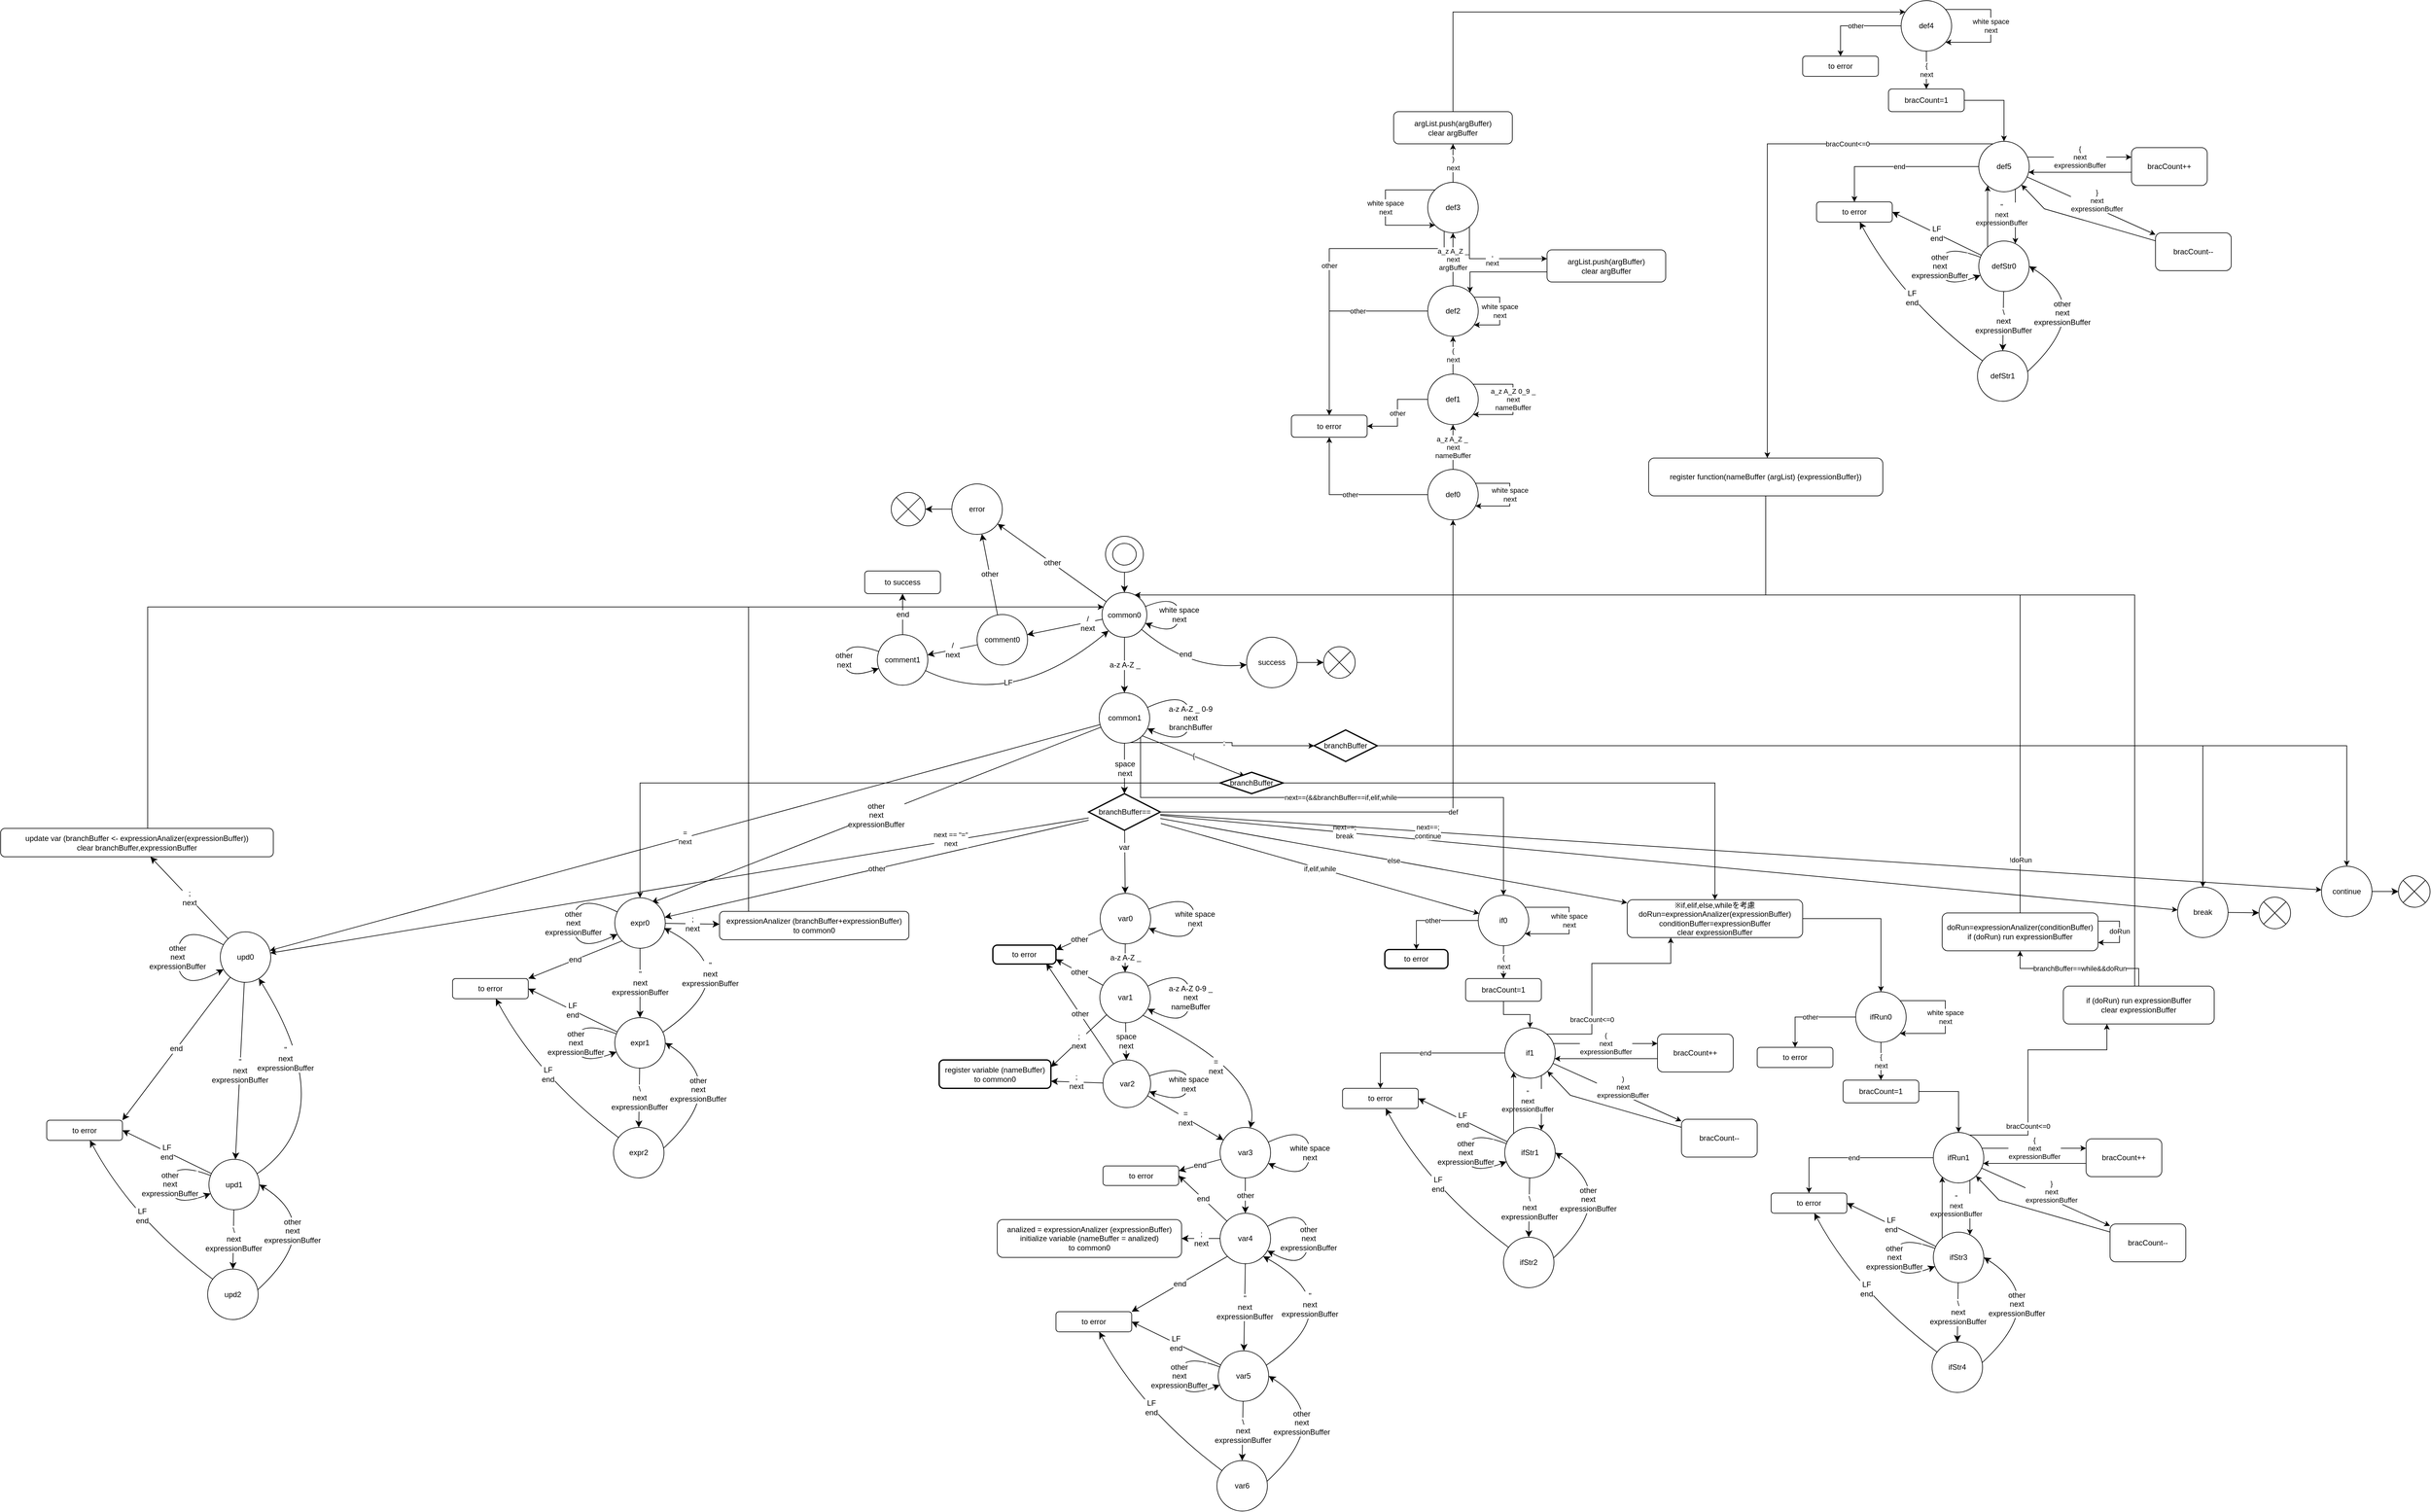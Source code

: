 <mxfile version="24.7.8">
  <diagram name="ページ1" id="jkC7DBFYIMHmfHFSw2ls">
    <mxGraphModel dx="3366" dy="2042" grid="0" gridSize="10" guides="1" tooltips="1" connect="1" arrows="1" fold="1" page="0" pageScale="1" pageWidth="827" pageHeight="1169" math="0" shadow="0">
      <root>
        <mxCell id="0" />
        <mxCell id="1" parent="0" />
        <mxCell id="uNL0XxB8N9niCBaAOZDF-7" value="a-z A-Z _" style="edgeStyle=none;curved=1;rounded=0;orthogonalLoop=1;jettySize=auto;html=1;fontSize=12;startSize=8;endSize=8;" parent="1" source="uNL0XxB8N9niCBaAOZDF-1" target="uNL0XxB8N9niCBaAOZDF-6" edge="1">
          <mxGeometry relative="1" as="geometry" />
        </mxCell>
        <mxCell id="uNL0XxB8N9niCBaAOZDF-9" value="other" style="edgeStyle=none;curved=1;rounded=0;orthogonalLoop=1;jettySize=auto;html=1;fontSize=12;startSize=8;endSize=8;" parent="1" source="uNL0XxB8N9niCBaAOZDF-1" target="uNL0XxB8N9niCBaAOZDF-8" edge="1">
          <mxGeometry relative="1" as="geometry" />
        </mxCell>
        <mxCell id="uNL0XxB8N9niCBaAOZDF-50" value="end" style="edgeStyle=none;curved=1;rounded=0;orthogonalLoop=1;jettySize=auto;html=1;fontSize=12;startSize=8;endSize=8;" parent="1" source="uNL0XxB8N9niCBaAOZDF-1" target="uNL0XxB8N9niCBaAOZDF-51" edge="1">
          <mxGeometry x="-0.177" y="15" relative="1" as="geometry">
            <mxPoint x="226" y="130.912" as="targetPoint" />
            <Array as="points">
              <mxPoint x="92" y="157" />
            </Array>
            <mxPoint as="offset" />
          </mxGeometry>
        </mxCell>
        <mxCell id="uNL0XxB8N9niCBaAOZDF-58" value="/&lt;br&gt;next" style="edgeStyle=none;curved=1;rounded=0;orthogonalLoop=1;jettySize=auto;html=1;fontSize=12;startSize=8;endSize=8;" parent="1" source="uNL0XxB8N9niCBaAOZDF-1" target="uNL0XxB8N9niCBaAOZDF-57" edge="1">
          <mxGeometry x="-0.582" y="1" relative="1" as="geometry">
            <mxPoint x="1" as="offset" />
          </mxGeometry>
        </mxCell>
        <mxCell id="uNL0XxB8N9niCBaAOZDF-1" value="common0" style="ellipse;whiteSpace=wrap;html=1;aspect=fixed;" parent="1" vertex="1">
          <mxGeometry x="-46" y="34" width="71" height="71" as="geometry" />
        </mxCell>
        <mxCell id="uNL0XxB8N9niCBaAOZDF-2" style="edgeStyle=none;curved=1;rounded=0;orthogonalLoop=1;jettySize=auto;html=1;entryX=1;entryY=0.5;entryDx=0;entryDy=0;fontSize=12;startSize=8;endSize=8;" parent="1" source="uNL0XxB8N9niCBaAOZDF-1" target="uNL0XxB8N9niCBaAOZDF-1" edge="1">
          <mxGeometry relative="1" as="geometry" />
        </mxCell>
        <mxCell id="uNL0XxB8N9niCBaAOZDF-5" value="white space&lt;br&gt;next" style="edgeStyle=none;curved=1;rounded=0;orthogonalLoop=1;jettySize=auto;html=1;fontSize=12;startSize=8;endSize=8;" parent="1" source="uNL0XxB8N9niCBaAOZDF-1" target="uNL0XxB8N9niCBaAOZDF-1" edge="1">
          <mxGeometry relative="1" as="geometry">
            <Array as="points">
              <mxPoint x="76" y="104" />
            </Array>
          </mxGeometry>
        </mxCell>
        <mxCell id="uNL0XxB8N9niCBaAOZDF-12" value="other&lt;br&gt;next&lt;br&gt;expressionBuffer" style="edgeStyle=none;curved=1;rounded=0;orthogonalLoop=1;jettySize=auto;html=1;fontSize=12;startSize=8;endSize=8;entryX=0.725;entryY=0.1;entryDx=0;entryDy=0;entryPerimeter=0;" parent="1" source="uNL0XxB8N9niCBaAOZDF-6" target="uNL0XxB8N9niCBaAOZDF-56" edge="1">
          <mxGeometry relative="1" as="geometry" />
        </mxCell>
        <mxCell id="uNL0XxB8N9niCBaAOZDF-19" value="space&lt;br&gt;next" style="edgeStyle=none;curved=1;rounded=0;orthogonalLoop=1;jettySize=auto;html=1;fontSize=12;startSize=8;endSize=8;entryX=0.5;entryY=0;entryDx=0;entryDy=0;entryPerimeter=0;" parent="1" source="uNL0XxB8N9niCBaAOZDF-6" target="uNL0XxB8N9niCBaAOZDF-20" edge="1">
          <mxGeometry relative="1" as="geometry">
            <mxPoint x="-10.25" y="317" as="targetPoint" />
          </mxGeometry>
        </mxCell>
        <mxCell id="b2e5XpM2e_VBH4c9PTkn-98" value="=&lt;div&gt;next&lt;/div&gt;" style="rounded=0;orthogonalLoop=1;jettySize=auto;html=1;" parent="1" source="uNL0XxB8N9niCBaAOZDF-6" target="b2e5XpM2e_VBH4c9PTkn-92" edge="1">
          <mxGeometry relative="1" as="geometry" />
        </mxCell>
        <mxCell id="b2e5XpM2e_VBH4c9PTkn-163" value="{" style="rounded=0;orthogonalLoop=1;jettySize=auto;html=1;exitX=1;exitY=1;exitDx=0;exitDy=0;entryX=0.39;entryY=0.186;entryDx=0;entryDy=0;entryPerimeter=0;" parent="1" source="uNL0XxB8N9niCBaAOZDF-6" target="b2e5XpM2e_VBH4c9PTkn-162" edge="1">
          <mxGeometry relative="1" as="geometry" />
        </mxCell>
        <mxCell id="b2e5XpM2e_VBH4c9PTkn-171" value=";" style="edgeStyle=orthogonalEdgeStyle;rounded=0;orthogonalLoop=1;jettySize=auto;html=1;" parent="1" source="uNL0XxB8N9niCBaAOZDF-6" target="b2e5XpM2e_VBH4c9PTkn-170" edge="1">
          <mxGeometry relative="1" as="geometry">
            <Array as="points">
              <mxPoint x="160" y="272" />
              <mxPoint x="160" y="277" />
            </Array>
          </mxGeometry>
        </mxCell>
        <mxCell id="b2e5XpM2e_VBH4c9PTkn-174" value="next==(&amp;amp;&amp;amp;branchBuffer==if,elif,while" style="edgeStyle=orthogonalEdgeStyle;rounded=0;orthogonalLoop=1;jettySize=auto;html=1;" parent="1" source="uNL0XxB8N9niCBaAOZDF-6" target="b2e5XpM2e_VBH4c9PTkn-1" edge="1">
          <mxGeometry relative="1" as="geometry">
            <Array as="points">
              <mxPoint x="15" y="359" />
              <mxPoint x="590" y="359" />
            </Array>
          </mxGeometry>
        </mxCell>
        <mxCell id="uNL0XxB8N9niCBaAOZDF-6" value="common1" style="ellipse;whiteSpace=wrap;html=1;aspect=fixed;" parent="1" vertex="1">
          <mxGeometry x="-50.5" y="193" width="80" height="80" as="geometry" />
        </mxCell>
        <mxCell id="uNL0XxB8N9niCBaAOZDF-8" value="error" style="ellipse;whiteSpace=wrap;html=1;aspect=fixed;" parent="1" vertex="1">
          <mxGeometry x="-284" y="-138" width="80" height="80" as="geometry" />
        </mxCell>
        <mxCell id="uNL0XxB8N9niCBaAOZDF-10" value="a-z A-Z _ 0-9&lt;br&gt;next&lt;br&gt;branchBuffer" style="edgeStyle=none;curved=1;rounded=0;orthogonalLoop=1;jettySize=auto;html=1;fontSize=12;startSize=8;endSize=8;" parent="1" source="uNL0XxB8N9niCBaAOZDF-6" target="uNL0XxB8N9niCBaAOZDF-6" edge="1">
          <mxGeometry relative="1" as="geometry">
            <Array as="points">
              <mxPoint x="94" y="281" />
            </Array>
          </mxGeometry>
        </mxCell>
        <mxCell id="uNL0XxB8N9niCBaAOZDF-15" style="edgeStyle=none;curved=1;rounded=0;orthogonalLoop=1;jettySize=auto;html=1;entryX=0.5;entryY=0;entryDx=0;entryDy=0;fontSize=12;startSize=8;endSize=8;" parent="1" source="uNL0XxB8N9niCBaAOZDF-13" target="uNL0XxB8N9niCBaAOZDF-1" edge="1">
          <mxGeometry relative="1" as="geometry" />
        </mxCell>
        <mxCell id="uNL0XxB8N9niCBaAOZDF-13" value="" style="verticalLabelPosition=bottom;verticalAlign=top;html=1;shape=mxgraph.basic.donut;dx=11.29;" parent="1" vertex="1">
          <mxGeometry x="-40.5" y="-55" width="60" height="57" as="geometry" />
        </mxCell>
        <mxCell id="uNL0XxB8N9niCBaAOZDF-16" value="" style="verticalLabelPosition=bottom;verticalAlign=top;html=1;shape=mxgraph.flowchart.or;" parent="1" vertex="1">
          <mxGeometry x="-380" y="-124.5" width="54" height="53" as="geometry" />
        </mxCell>
        <mxCell id="uNL0XxB8N9niCBaAOZDF-17" style="edgeStyle=none;curved=1;rounded=0;orthogonalLoop=1;jettySize=auto;html=1;entryX=1;entryY=0.5;entryDx=0;entryDy=0;entryPerimeter=0;fontSize=12;startSize=8;endSize=8;" parent="1" source="uNL0XxB8N9niCBaAOZDF-8" target="uNL0XxB8N9niCBaAOZDF-16" edge="1">
          <mxGeometry relative="1" as="geometry" />
        </mxCell>
        <mxCell id="uNL0XxB8N9niCBaAOZDF-22" style="edgeStyle=none;curved=1;rounded=0;orthogonalLoop=1;jettySize=auto;html=1;fontSize=12;startSize=8;endSize=8;" parent="1" source="uNL0XxB8N9niCBaAOZDF-20" target="uNL0XxB8N9niCBaAOZDF-21" edge="1">
          <mxGeometry relative="1" as="geometry" />
        </mxCell>
        <mxCell id="uNL0XxB8N9niCBaAOZDF-23" value="var" style="edgeLabel;html=1;align=center;verticalAlign=middle;resizable=0;points=[];fontSize=12;" parent="uNL0XxB8N9niCBaAOZDF-22" vertex="1" connectable="0">
          <mxGeometry x="-0.475" y="-1" relative="1" as="geometry">
            <mxPoint as="offset" />
          </mxGeometry>
        </mxCell>
        <mxCell id="uNL0XxB8N9niCBaAOZDF-55" value="other" style="edgeStyle=none;curved=1;rounded=0;orthogonalLoop=1;jettySize=auto;html=1;fontSize=12;startSize=8;endSize=8;" parent="1" source="uNL0XxB8N9niCBaAOZDF-20" target="uNL0XxB8N9niCBaAOZDF-56" edge="1">
          <mxGeometry relative="1" as="geometry">
            <mxPoint x="-461" y="528.922" as="targetPoint" />
          </mxGeometry>
        </mxCell>
        <mxCell id="b2e5XpM2e_VBH4c9PTkn-2" value="if,elif,while" style="rounded=0;orthogonalLoop=1;jettySize=auto;html=1;" parent="1" target="b2e5XpM2e_VBH4c9PTkn-1" edge="1">
          <mxGeometry relative="1" as="geometry">
            <mxPoint x="47.25" y="400.163" as="sourcePoint" />
            <mxPoint x="467.907" y="534.796" as="targetPoint" />
          </mxGeometry>
        </mxCell>
        <mxCell id="b2e5XpM2e_VBH4c9PTkn-36" value="else" style="rounded=0;orthogonalLoop=1;jettySize=auto;html=1;" parent="1" source="uNL0XxB8N9niCBaAOZDF-20" target="b2e5XpM2e_VBH4c9PTkn-30" edge="1">
          <mxGeometry relative="1" as="geometry" />
        </mxCell>
        <mxCell id="b2e5XpM2e_VBH4c9PTkn-97" value="next == &quot;=&quot;&lt;br&gt;next" style="rounded=0;orthogonalLoop=1;jettySize=auto;html=1;" parent="1" source="uNL0XxB8N9niCBaAOZDF-20" target="b2e5XpM2e_VBH4c9PTkn-92" edge="1">
          <mxGeometry x="-0.663" y="-2" relative="1" as="geometry">
            <mxPoint as="offset" />
          </mxGeometry>
        </mxCell>
        <mxCell id="b2e5XpM2e_VBH4c9PTkn-146" value="next==;&lt;br&gt;break" style="rounded=0;orthogonalLoop=1;jettySize=auto;html=1;" parent="1" source="uNL0XxB8N9niCBaAOZDF-20" target="b2e5XpM2e_VBH4c9PTkn-151" edge="1">
          <mxGeometry x="-0.64" y="2" relative="1" as="geometry">
            <mxPoint x="2671" y="655.571" as="targetPoint" />
            <mxPoint x="1" y="1" as="offset" />
          </mxGeometry>
        </mxCell>
        <mxCell id="b2e5XpM2e_VBH4c9PTkn-157" value="next==;&lt;br&gt;continue" style="rounded=0;orthogonalLoop=1;jettySize=auto;html=1;" parent="1" source="uNL0XxB8N9niCBaAOZDF-20" target="b2e5XpM2e_VBH4c9PTkn-154" edge="1">
          <mxGeometry x="-0.538" relative="1" as="geometry">
            <mxPoint x="-1" as="offset" />
          </mxGeometry>
        </mxCell>
        <mxCell id="p_HAN9mhBNZrUrPbnZEE-9" value="def" style="edgeStyle=orthogonalEdgeStyle;rounded=0;orthogonalLoop=1;jettySize=auto;html=1;" edge="1" parent="1" source="uNL0XxB8N9niCBaAOZDF-20" target="p_HAN9mhBNZrUrPbnZEE-8">
          <mxGeometry relative="1" as="geometry" />
        </mxCell>
        <mxCell id="uNL0XxB8N9niCBaAOZDF-20" value="branchBuffer==" style="strokeWidth=2;html=1;shape=mxgraph.flowchart.decision;whiteSpace=wrap;" parent="1" vertex="1">
          <mxGeometry x="-67.25" y="353" width="113.5" height="58" as="geometry" />
        </mxCell>
        <mxCell id="uNL0XxB8N9niCBaAOZDF-26" value="a-z A-Z _" style="edgeStyle=none;curved=1;rounded=0;orthogonalLoop=1;jettySize=auto;html=1;entryX=0.5;entryY=0;entryDx=0;entryDy=0;fontSize=12;startSize=8;endSize=8;" parent="1" source="uNL0XxB8N9niCBaAOZDF-21" target="uNL0XxB8N9niCBaAOZDF-25" edge="1">
          <mxGeometry relative="1" as="geometry" />
        </mxCell>
        <mxCell id="uNL0XxB8N9niCBaAOZDF-29" value="other" style="edgeStyle=none;curved=1;rounded=0;orthogonalLoop=1;jettySize=auto;html=1;fontSize=12;startSize=8;endSize=8;entryX=1;entryY=0.25;entryDx=0;entryDy=0;" parent="1" source="uNL0XxB8N9niCBaAOZDF-21" target="uNL0XxB8N9niCBaAOZDF-28" edge="1">
          <mxGeometry relative="1" as="geometry" />
        </mxCell>
        <mxCell id="uNL0XxB8N9niCBaAOZDF-21" value="var0" style="ellipse;whiteSpace=wrap;html=1;aspect=fixed;" parent="1" vertex="1">
          <mxGeometry x="-49" y="511" width="80" height="80" as="geometry" />
        </mxCell>
        <mxCell id="uNL0XxB8N9niCBaAOZDF-24" value="white space&lt;br&gt;next" style="edgeStyle=none;curved=1;rounded=0;orthogonalLoop=1;jettySize=auto;html=1;fontSize=12;startSize=8;endSize=8;" parent="1" source="uNL0XxB8N9niCBaAOZDF-21" target="uNL0XxB8N9niCBaAOZDF-21" edge="1">
          <mxGeometry relative="1" as="geometry">
            <Array as="points">
              <mxPoint x="101" y="596" />
            </Array>
          </mxGeometry>
        </mxCell>
        <mxCell id="uNL0XxB8N9niCBaAOZDF-31" value="other" style="edgeStyle=none;curved=1;rounded=0;orthogonalLoop=1;jettySize=auto;html=1;fontSize=12;startSize=8;endSize=8;entryX=1;entryY=0.75;entryDx=0;entryDy=0;" parent="1" source="uNL0XxB8N9niCBaAOZDF-25" target="uNL0XxB8N9niCBaAOZDF-28" edge="1">
          <mxGeometry relative="1" as="geometry" />
        </mxCell>
        <mxCell id="uNL0XxB8N9niCBaAOZDF-33" value=";&lt;div&gt;next&lt;/div&gt;" style="edgeStyle=none;curved=1;rounded=0;orthogonalLoop=1;jettySize=auto;html=1;fontSize=12;startSize=8;endSize=8;entryX=1;entryY=0.25;entryDx=0;entryDy=0;" parent="1" source="uNL0XxB8N9niCBaAOZDF-25" target="uNL0XxB8N9niCBaAOZDF-32" edge="1">
          <mxGeometry relative="1" as="geometry" />
        </mxCell>
        <mxCell id="uNL0XxB8N9niCBaAOZDF-42" value="=&lt;div&gt;next&lt;/div&gt;" style="edgeStyle=none;curved=1;rounded=0;orthogonalLoop=1;jettySize=auto;html=1;fontSize=12;startSize=8;endSize=8;exitX=1;exitY=1;exitDx=0;exitDy=0;" parent="1" source="uNL0XxB8N9niCBaAOZDF-25" target="uNL0XxB8N9niCBaAOZDF-40" edge="1">
          <mxGeometry x="-0.064" y="-22" relative="1" as="geometry">
            <Array as="points">
              <mxPoint x="206" y="796" />
            </Array>
            <mxPoint as="offset" />
          </mxGeometry>
        </mxCell>
        <mxCell id="uNL0XxB8N9niCBaAOZDF-25" value="var1" style="ellipse;whiteSpace=wrap;html=1;aspect=fixed;" parent="1" vertex="1">
          <mxGeometry x="-49.5" y="636" width="80" height="80" as="geometry" />
        </mxCell>
        <mxCell id="uNL0XxB8N9niCBaAOZDF-28" value="to error" style="rounded=1;whiteSpace=wrap;html=1;absoluteArcSize=1;arcSize=14;strokeWidth=2;" parent="1" vertex="1">
          <mxGeometry x="-219" y="593" width="100" height="30" as="geometry" />
        </mxCell>
        <mxCell id="uNL0XxB8N9niCBaAOZDF-30" value="a-z A-Z 0-9 _&lt;br&gt;next&lt;br&gt;nameBuffer" style="edgeStyle=none;curved=1;rounded=0;orthogonalLoop=1;jettySize=auto;html=1;fontSize=12;startSize=8;endSize=8;" parent="1" source="uNL0XxB8N9niCBaAOZDF-25" target="uNL0XxB8N9niCBaAOZDF-25" edge="1">
          <mxGeometry relative="1" as="geometry">
            <Array as="points">
              <mxPoint x="94" y="728" />
            </Array>
          </mxGeometry>
        </mxCell>
        <mxCell id="uNL0XxB8N9niCBaAOZDF-32" value="register variable (nameBuffer)&lt;br&gt;to common0" style="rounded=1;whiteSpace=wrap;html=1;absoluteArcSize=1;arcSize=14;strokeWidth=2;" parent="1" vertex="1">
          <mxGeometry x="-304" y="775" width="177" height="45" as="geometry" />
        </mxCell>
        <mxCell id="uNL0XxB8N9niCBaAOZDF-36" style="edgeStyle=none;curved=1;rounded=0;orthogonalLoop=1;jettySize=auto;html=1;entryX=1;entryY=0.75;entryDx=0;entryDy=0;fontSize=12;startSize=8;endSize=8;" parent="1" source="uNL0XxB8N9niCBaAOZDF-34" target="uNL0XxB8N9niCBaAOZDF-32" edge="1">
          <mxGeometry relative="1" as="geometry" />
        </mxCell>
        <mxCell id="uNL0XxB8N9niCBaAOZDF-37" value=";&lt;div&gt;next&lt;/div&gt;" style="edgeLabel;html=1;align=center;verticalAlign=middle;resizable=0;points=[];fontSize=12;" parent="uNL0XxB8N9niCBaAOZDF-36" vertex="1" connectable="0">
          <mxGeometry x="0.047" y="-1" relative="1" as="geometry">
            <mxPoint as="offset" />
          </mxGeometry>
        </mxCell>
        <mxCell id="uNL0XxB8N9niCBaAOZDF-41" value="=&lt;div&gt;next&lt;/div&gt;" style="edgeStyle=none;curved=1;rounded=0;orthogonalLoop=1;jettySize=auto;html=1;fontSize=12;startSize=8;endSize=8;" parent="1" source="uNL0XxB8N9niCBaAOZDF-34" target="uNL0XxB8N9niCBaAOZDF-40" edge="1">
          <mxGeometry relative="1" as="geometry" />
        </mxCell>
        <mxCell id="uNL0XxB8N9niCBaAOZDF-34" value="var2" style="ellipse;whiteSpace=wrap;html=1;aspect=fixed;" parent="1" vertex="1">
          <mxGeometry x="-44.5" y="775" width="75.5" height="75.5" as="geometry" />
        </mxCell>
        <mxCell id="uNL0XxB8N9niCBaAOZDF-35" value="space&lt;br&gt;next" style="edgeStyle=none;curved=1;rounded=0;orthogonalLoop=1;jettySize=auto;html=1;fontSize=12;startSize=8;endSize=8;" parent="1" source="uNL0XxB8N9niCBaAOZDF-25" target="uNL0XxB8N9niCBaAOZDF-34" edge="1">
          <mxGeometry relative="1" as="geometry" />
        </mxCell>
        <mxCell id="uNL0XxB8N9niCBaAOZDF-38" value="white space&lt;br&gt;next" style="edgeStyle=none;curved=1;rounded=0;orthogonalLoop=1;jettySize=auto;html=1;fontSize=12;startSize=8;endSize=8;" parent="1" source="uNL0XxB8N9niCBaAOZDF-34" target="uNL0XxB8N9niCBaAOZDF-34" edge="1">
          <mxGeometry relative="1" as="geometry">
            <Array as="points">
              <mxPoint x="91" y="847" />
            </Array>
          </mxGeometry>
        </mxCell>
        <mxCell id="uNL0XxB8N9niCBaAOZDF-39" value="other" style="edgeStyle=none;curved=1;rounded=0;orthogonalLoop=1;jettySize=auto;html=1;entryX=0.847;entryY=0.971;entryDx=0;entryDy=0;entryPerimeter=0;fontSize=12;startSize=8;endSize=8;" parent="1" source="uNL0XxB8N9niCBaAOZDF-34" target="uNL0XxB8N9niCBaAOZDF-28" edge="1">
          <mxGeometry relative="1" as="geometry" />
        </mxCell>
        <mxCell id="uNL0XxB8N9niCBaAOZDF-45" value="other" style="edgeStyle=none;curved=1;rounded=0;orthogonalLoop=1;jettySize=auto;html=1;fontSize=12;startSize=8;endSize=8;" parent="1" source="uNL0XxB8N9niCBaAOZDF-40" target="uNL0XxB8N9niCBaAOZDF-44" edge="1">
          <mxGeometry relative="1" as="geometry" />
        </mxCell>
        <mxCell id="uNL0XxB8N9niCBaAOZDF-77" value="end" style="edgeStyle=none;curved=1;rounded=0;orthogonalLoop=1;jettySize=auto;html=1;entryX=1;entryY=0.25;entryDx=0;entryDy=0;fontSize=12;startSize=8;endSize=8;" parent="1" source="uNL0XxB8N9niCBaAOZDF-40" target="uNL0XxB8N9niCBaAOZDF-74" edge="1">
          <mxGeometry relative="1" as="geometry" />
        </mxCell>
        <mxCell id="uNL0XxB8N9niCBaAOZDF-40" value="var3" style="ellipse;whiteSpace=wrap;html=1;aspect=fixed;" parent="1" vertex="1">
          <mxGeometry x="141" y="882" width="80" height="80" as="geometry" />
        </mxCell>
        <mxCell id="uNL0XxB8N9niCBaAOZDF-43" value="white space&lt;div&gt;next&lt;/div&gt;" style="edgeStyle=none;curved=1;rounded=0;orthogonalLoop=1;jettySize=auto;html=1;fontSize=12;startSize=8;endSize=8;" parent="1" source="uNL0XxB8N9niCBaAOZDF-40" target="uNL0XxB8N9niCBaAOZDF-40" edge="1">
          <mxGeometry relative="1" as="geometry">
            <Array as="points">
              <mxPoint x="283" y="969" />
            </Array>
          </mxGeometry>
        </mxCell>
        <mxCell id="uNL0XxB8N9niCBaAOZDF-48" value=";&lt;br&gt;next" style="edgeStyle=none;curved=1;rounded=0;orthogonalLoop=1;jettySize=auto;html=1;entryX=1;entryY=0.5;entryDx=0;entryDy=0;fontSize=12;startSize=8;endSize=8;" parent="1" source="uNL0XxB8N9niCBaAOZDF-44" target="uNL0XxB8N9niCBaAOZDF-47" edge="1">
          <mxGeometry relative="1" as="geometry" />
        </mxCell>
        <mxCell id="uNL0XxB8N9niCBaAOZDF-78" value="end" style="edgeStyle=none;curved=1;rounded=0;orthogonalLoop=1;jettySize=auto;html=1;entryX=1;entryY=0.5;entryDx=0;entryDy=0;fontSize=12;startSize=8;endSize=8;" parent="1" source="uNL0XxB8N9niCBaAOZDF-44" target="uNL0XxB8N9niCBaAOZDF-74" edge="1">
          <mxGeometry relative="1" as="geometry" />
        </mxCell>
        <mxCell id="uNL0XxB8N9niCBaAOZDF-44" value="var4" style="ellipse;whiteSpace=wrap;html=1;aspect=fixed;" parent="1" vertex="1">
          <mxGeometry x="141" y="1018" width="80" height="80" as="geometry" />
        </mxCell>
        <mxCell id="uNL0XxB8N9niCBaAOZDF-46" value="other&lt;br&gt;next&lt;br&gt;&lt;div&gt;expressionBuffer&lt;/div&gt;" style="edgeStyle=none;curved=1;rounded=0;orthogonalLoop=1;jettySize=auto;html=1;fontSize=12;startSize=8;endSize=8;" parent="1" source="uNL0XxB8N9niCBaAOZDF-44" target="uNL0XxB8N9niCBaAOZDF-44" edge="1">
          <mxGeometry relative="1" as="geometry">
            <Array as="points">
              <mxPoint x="281" y="1113" />
            </Array>
            <mxPoint as="offset" />
          </mxGeometry>
        </mxCell>
        <mxCell id="uNL0XxB8N9niCBaAOZDF-47" value="analized = expressionAnalizer (expressionBuffer)&lt;br&gt;initialize variable (nameBuffer = analized)&lt;br&gt;to common0" style="rounded=1;whiteSpace=wrap;html=1;" parent="1" vertex="1">
          <mxGeometry x="-212" y="1028" width="292" height="60" as="geometry" />
        </mxCell>
        <mxCell id="uNL0XxB8N9niCBaAOZDF-53" style="edgeStyle=none;curved=1;rounded=0;orthogonalLoop=1;jettySize=auto;html=1;fontSize=12;startSize=8;endSize=8;" parent="1" source="uNL0XxB8N9niCBaAOZDF-51" target="uNL0XxB8N9niCBaAOZDF-52" edge="1">
          <mxGeometry relative="1" as="geometry" />
        </mxCell>
        <mxCell id="uNL0XxB8N9niCBaAOZDF-51" value="success" style="ellipse;whiteSpace=wrap;html=1;aspect=fixed;" parent="1" vertex="1">
          <mxGeometry x="183" y="105" width="80" height="80" as="geometry" />
        </mxCell>
        <mxCell id="uNL0XxB8N9niCBaAOZDF-52" value="" style="verticalLabelPosition=bottom;verticalAlign=top;html=1;shape=mxgraph.flowchart.or;" parent="1" vertex="1">
          <mxGeometry x="305" y="120" width="50" height="50" as="geometry" />
        </mxCell>
        <mxCell id="uNL0XxB8N9niCBaAOZDF-68" value="&quot;&lt;div&gt;next&lt;br&gt;expressionBuffer&lt;/div&gt;" style="edgeStyle=none;curved=1;rounded=0;orthogonalLoop=1;jettySize=auto;html=1;fontSize=12;startSize=8;endSize=8;" parent="1" source="uNL0XxB8N9niCBaAOZDF-56" target="uNL0XxB8N9niCBaAOZDF-67" edge="1">
          <mxGeometry relative="1" as="geometry" />
        </mxCell>
        <mxCell id="uNL0XxB8N9niCBaAOZDF-80" value="end" style="edgeStyle=none;curved=1;rounded=0;orthogonalLoop=1;jettySize=auto;html=1;fontSize=12;startSize=8;endSize=8;exitX=0;exitY=1;exitDx=0;exitDy=0;entryX=1;entryY=0;entryDx=0;entryDy=0;" parent="1" source="uNL0XxB8N9niCBaAOZDF-56" target="uNL0XxB8N9niCBaAOZDF-79" edge="1">
          <mxGeometry relative="1" as="geometry" />
        </mxCell>
        <mxCell id="uNL0XxB8N9niCBaAOZDF-84" value=";&lt;div&gt;next&lt;/div&gt;" style="edgeStyle=none;curved=1;rounded=0;orthogonalLoop=1;jettySize=auto;html=1;fontSize=12;startSize=8;endSize=8;" parent="1" source="uNL0XxB8N9niCBaAOZDF-56" target="uNL0XxB8N9niCBaAOZDF-83" edge="1">
          <mxGeometry relative="1" as="geometry">
            <mxPoint x="-663" y="555" as="targetPoint" />
          </mxGeometry>
        </mxCell>
        <mxCell id="uNL0XxB8N9niCBaAOZDF-56" value="expr0" style="ellipse;whiteSpace=wrap;html=1;aspect=fixed;" parent="1" vertex="1">
          <mxGeometry x="-818" y="518" width="80" height="80" as="geometry" />
        </mxCell>
        <mxCell id="uNL0XxB8N9niCBaAOZDF-61" value="other" style="edgeStyle=none;curved=1;rounded=0;orthogonalLoop=1;jettySize=auto;html=1;fontSize=12;startSize=8;endSize=8;" parent="1" source="uNL0XxB8N9niCBaAOZDF-57" target="uNL0XxB8N9niCBaAOZDF-8" edge="1">
          <mxGeometry relative="1" as="geometry" />
        </mxCell>
        <mxCell id="uNL0XxB8N9niCBaAOZDF-62" value="/&lt;br&gt;next" style="edgeStyle=none;curved=1;rounded=0;orthogonalLoop=1;jettySize=auto;html=1;fontSize=12;startSize=8;endSize=8;" parent="1" source="uNL0XxB8N9niCBaAOZDF-57" target="uNL0XxB8N9niCBaAOZDF-60" edge="1">
          <mxGeometry relative="1" as="geometry" />
        </mxCell>
        <mxCell id="uNL0XxB8N9niCBaAOZDF-57" value="comment0" style="ellipse;whiteSpace=wrap;html=1;aspect=fixed;" parent="1" vertex="1">
          <mxGeometry x="-244" y="69" width="80" height="80" as="geometry" />
        </mxCell>
        <mxCell id="uNL0XxB8N9niCBaAOZDF-65" value="LF" style="edgeStyle=none;curved=1;rounded=0;orthogonalLoop=1;jettySize=auto;html=1;entryX=0;entryY=1;entryDx=0;entryDy=0;fontSize=12;startSize=8;endSize=8;" parent="1" source="uNL0XxB8N9niCBaAOZDF-60" target="uNL0XxB8N9niCBaAOZDF-1" edge="1">
          <mxGeometry x="-0.278" y="38" relative="1" as="geometry">
            <Array as="points">
              <mxPoint x="-189" y="222" />
            </Array>
            <mxPoint as="offset" />
          </mxGeometry>
        </mxCell>
        <mxCell id="uNL0XxB8N9niCBaAOZDF-76" value="end" style="edgeStyle=none;curved=1;rounded=0;orthogonalLoop=1;jettySize=auto;html=1;fontSize=12;startSize=8;endSize=8;" parent="1" source="uNL0XxB8N9niCBaAOZDF-60" target="FrpmsNkqK2XCQaNXBgTS-1" edge="1">
          <mxGeometry relative="1" as="geometry" />
        </mxCell>
        <mxCell id="uNL0XxB8N9niCBaAOZDF-60" value="comment1" style="ellipse;whiteSpace=wrap;html=1;aspect=fixed;" parent="1" vertex="1">
          <mxGeometry x="-402" y="101" width="80" height="80" as="geometry" />
        </mxCell>
        <mxCell id="uNL0XxB8N9niCBaAOZDF-64" value="other&lt;br&gt;next" style="edgeStyle=none;curved=1;rounded=0;orthogonalLoop=1;jettySize=auto;html=1;fontSize=12;startSize=8;endSize=8;" parent="1" source="uNL0XxB8N9niCBaAOZDF-60" target="uNL0XxB8N9niCBaAOZDF-60" edge="1">
          <mxGeometry relative="1" as="geometry">
            <Array as="points">
              <mxPoint x="-455" y="174" />
            </Array>
          </mxGeometry>
        </mxCell>
        <mxCell id="uNL0XxB8N9niCBaAOZDF-66" value="other&lt;br&gt;next&lt;br&gt;expressionBuffer" style="edgeStyle=none;curved=1;rounded=0;orthogonalLoop=1;jettySize=auto;html=1;fontSize=12;startSize=8;endSize=8;" parent="1" source="uNL0XxB8N9niCBaAOZDF-56" target="uNL0XxB8N9niCBaAOZDF-56" edge="1">
          <mxGeometry relative="1" as="geometry">
            <Array as="points">
              <mxPoint x="-884" y="610" />
            </Array>
          </mxGeometry>
        </mxCell>
        <mxCell id="uNL0XxB8N9niCBaAOZDF-71" value="\&lt;div&gt;next&lt;/div&gt;&lt;div&gt;expressionBuffer&lt;/div&gt;" style="edgeStyle=none;curved=1;rounded=0;orthogonalLoop=1;jettySize=auto;html=1;entryX=0.5;entryY=0;entryDx=0;entryDy=0;fontSize=12;startSize=8;endSize=8;" parent="1" source="uNL0XxB8N9niCBaAOZDF-67" target="uNL0XxB8N9niCBaAOZDF-70" edge="1">
          <mxGeometry relative="1" as="geometry" />
        </mxCell>
        <mxCell id="uNL0XxB8N9niCBaAOZDF-81" value="LF&lt;br&gt;end" style="edgeStyle=none;curved=1;rounded=0;orthogonalLoop=1;jettySize=auto;html=1;entryX=1;entryY=0.5;entryDx=0;entryDy=0;fontSize=12;startSize=8;endSize=8;" parent="1" source="uNL0XxB8N9niCBaAOZDF-67" target="uNL0XxB8N9niCBaAOZDF-79" edge="1">
          <mxGeometry relative="1" as="geometry" />
        </mxCell>
        <mxCell id="uNL0XxB8N9niCBaAOZDF-67" value="expr1" style="ellipse;whiteSpace=wrap;html=1;aspect=fixed;" parent="1" vertex="1">
          <mxGeometry x="-818" y="708" width="80" height="80" as="geometry" />
        </mxCell>
        <mxCell id="uNL0XxB8N9niCBaAOZDF-69" value="other&lt;div&gt;next&lt;br&gt;expressionBuffer&lt;/div&gt;" style="edgeStyle=none;curved=1;rounded=0;orthogonalLoop=1;jettySize=auto;html=1;fontSize=12;startSize=8;endSize=8;" parent="1" source="uNL0XxB8N9niCBaAOZDF-67" target="uNL0XxB8N9niCBaAOZDF-67" edge="1">
          <mxGeometry relative="1" as="geometry">
            <Array as="points">
              <mxPoint x="-880" y="787" />
            </Array>
          </mxGeometry>
        </mxCell>
        <mxCell id="uNL0XxB8N9niCBaAOZDF-73" value="other&lt;br&gt;next&lt;div&gt;expressionBuffer&lt;/div&gt;" style="edgeStyle=none;curved=1;rounded=0;orthogonalLoop=1;jettySize=auto;html=1;entryX=1;entryY=0.5;entryDx=0;entryDy=0;fontSize=12;startSize=8;endSize=8;exitX=0.975;exitY=0.425;exitDx=0;exitDy=0;exitPerimeter=0;" parent="1" source="uNL0XxB8N9niCBaAOZDF-70" target="uNL0XxB8N9niCBaAOZDF-67" edge="1">
          <mxGeometry x="-0.244" y="31" relative="1" as="geometry">
            <Array as="points">
              <mxPoint x="-631" y="815" />
            </Array>
            <mxPoint y="-1" as="offset" />
          </mxGeometry>
        </mxCell>
        <mxCell id="uNL0XxB8N9niCBaAOZDF-82" value="LF&lt;br&gt;end" style="edgeStyle=none;curved=1;rounded=0;orthogonalLoop=1;jettySize=auto;html=1;fontSize=12;startSize=8;endSize=8;" parent="1" source="uNL0XxB8N9niCBaAOZDF-70" target="uNL0XxB8N9niCBaAOZDF-79" edge="1">
          <mxGeometry x="-0.005" y="-13" relative="1" as="geometry">
            <Array as="points">
              <mxPoint x="-940" y="802" />
            </Array>
            <mxPoint as="offset" />
          </mxGeometry>
        </mxCell>
        <mxCell id="uNL0XxB8N9niCBaAOZDF-70" value="expr2" style="ellipse;whiteSpace=wrap;html=1;aspect=fixed;" parent="1" vertex="1">
          <mxGeometry x="-820" y="882" width="80" height="80" as="geometry" />
        </mxCell>
        <mxCell id="uNL0XxB8N9niCBaAOZDF-72" value="&quot;&lt;div&gt;next&lt;/div&gt;&lt;div&gt;expressionBuffer&lt;/div&gt;" style="edgeStyle=none;curved=1;rounded=0;orthogonalLoop=1;jettySize=auto;html=1;entryX=0.975;entryY=0.6;entryDx=0;entryDy=0;entryPerimeter=0;fontSize=12;startSize=8;endSize=8;exitX=0.95;exitY=0.288;exitDx=0;exitDy=0;exitPerimeter=0;" parent="1" source="uNL0XxB8N9niCBaAOZDF-67" target="uNL0XxB8N9niCBaAOZDF-56" edge="1">
          <mxGeometry x="0.381" y="31" relative="1" as="geometry">
            <Array as="points">
              <mxPoint x="-605" y="637" />
            </Array>
            <mxPoint as="offset" />
          </mxGeometry>
        </mxCell>
        <mxCell id="uNL0XxB8N9niCBaAOZDF-74" value="to error" style="rounded=1;whiteSpace=wrap;html=1;" parent="1" vertex="1">
          <mxGeometry x="-44.5" y="943" width="120" height="31" as="geometry" />
        </mxCell>
        <mxCell id="uNL0XxB8N9niCBaAOZDF-79" value="to error" style="rounded=1;whiteSpace=wrap;html=1;" parent="1" vertex="1">
          <mxGeometry x="-1075" y="646" width="120" height="32" as="geometry" />
        </mxCell>
        <mxCell id="b2e5XpM2e_VBH4c9PTkn-101" style="edgeStyle=orthogonalEdgeStyle;rounded=0;orthogonalLoop=1;jettySize=auto;html=1;" parent="1" source="uNL0XxB8N9niCBaAOZDF-83" target="uNL0XxB8N9niCBaAOZDF-1" edge="1">
          <mxGeometry relative="1" as="geometry">
            <Array as="points">
              <mxPoint x="-606" y="57" />
            </Array>
          </mxGeometry>
        </mxCell>
        <mxCell id="uNL0XxB8N9niCBaAOZDF-83" value="expressionAnalizer (branchBuffer+&lt;span style=&quot;background-color: initial;&quot;&gt;expressionBuffer)&lt;/span&gt;&lt;div&gt;to common0&lt;/div&gt;" style="rounded=1;whiteSpace=wrap;html=1;" parent="1" vertex="1">
          <mxGeometry x="-652" y="539.5" width="300" height="45" as="geometry" />
        </mxCell>
        <mxCell id="uNL0XxB8N9niCBaAOZDF-86" value="&quot;&lt;div&gt;next&lt;br&gt;expressionBuffer&lt;/div&gt;" style="edgeStyle=none;curved=1;rounded=0;orthogonalLoop=1;jettySize=auto;html=1;fontSize=12;startSize=8;endSize=8;exitX=0.5;exitY=1;exitDx=0;exitDy=0;" parent="1" source="uNL0XxB8N9niCBaAOZDF-44" target="uNL0XxB8N9niCBaAOZDF-90" edge="1">
          <mxGeometry relative="1" as="geometry">
            <mxPoint x="178" y="1126" as="sourcePoint" />
          </mxGeometry>
        </mxCell>
        <mxCell id="uNL0XxB8N9niCBaAOZDF-87" value="end" style="edgeStyle=none;curved=1;rounded=0;orthogonalLoop=1;jettySize=auto;html=1;fontSize=12;startSize=8;endSize=8;exitX=0;exitY=1;exitDx=0;exitDy=0;entryX=1;entryY=0;entryDx=0;entryDy=0;" parent="1" source="uNL0XxB8N9niCBaAOZDF-44" target="uNL0XxB8N9niCBaAOZDF-96" edge="1">
          <mxGeometry relative="1" as="geometry">
            <mxPoint x="150" y="1114" as="sourcePoint" />
          </mxGeometry>
        </mxCell>
        <mxCell id="uNL0XxB8N9niCBaAOZDF-88" value="\&lt;div&gt;next&lt;/div&gt;&lt;div&gt;expressionBuffer&lt;/div&gt;" style="edgeStyle=none;curved=1;rounded=0;orthogonalLoop=1;jettySize=auto;html=1;entryX=0.5;entryY=0;entryDx=0;entryDy=0;fontSize=12;startSize=8;endSize=8;" parent="1" source="uNL0XxB8N9niCBaAOZDF-90" target="uNL0XxB8N9niCBaAOZDF-94" edge="1">
          <mxGeometry relative="1" as="geometry" />
        </mxCell>
        <mxCell id="uNL0XxB8N9niCBaAOZDF-89" value="LF&lt;br&gt;end" style="edgeStyle=none;curved=1;rounded=0;orthogonalLoop=1;jettySize=auto;html=1;entryX=1;entryY=0.5;entryDx=0;entryDy=0;fontSize=12;startSize=8;endSize=8;" parent="1" source="uNL0XxB8N9niCBaAOZDF-90" target="uNL0XxB8N9niCBaAOZDF-96" edge="1">
          <mxGeometry relative="1" as="geometry" />
        </mxCell>
        <mxCell id="uNL0XxB8N9niCBaAOZDF-90" value="var5" style="ellipse;whiteSpace=wrap;html=1;aspect=fixed;" parent="1" vertex="1">
          <mxGeometry x="138" y="1236" width="80" height="80" as="geometry" />
        </mxCell>
        <mxCell id="uNL0XxB8N9niCBaAOZDF-91" value="other&lt;div&gt;next&lt;br&gt;expressionBuffer&lt;/div&gt;" style="edgeStyle=none;curved=1;rounded=0;orthogonalLoop=1;jettySize=auto;html=1;fontSize=12;startSize=8;endSize=8;" parent="1" source="uNL0XxB8N9niCBaAOZDF-90" target="uNL0XxB8N9niCBaAOZDF-90" edge="1">
          <mxGeometry relative="1" as="geometry">
            <Array as="points">
              <mxPoint x="76" y="1315" />
            </Array>
          </mxGeometry>
        </mxCell>
        <mxCell id="uNL0XxB8N9niCBaAOZDF-92" value="other&lt;br&gt;next&lt;div&gt;expressionBuffer&lt;/div&gt;" style="edgeStyle=none;curved=1;rounded=0;orthogonalLoop=1;jettySize=auto;html=1;entryX=1;entryY=0.5;entryDx=0;entryDy=0;fontSize=12;startSize=8;endSize=8;exitX=0.975;exitY=0.425;exitDx=0;exitDy=0;exitPerimeter=0;" parent="1" source="uNL0XxB8N9niCBaAOZDF-94" target="uNL0XxB8N9niCBaAOZDF-90" edge="1">
          <mxGeometry x="-0.244" y="31" relative="1" as="geometry">
            <Array as="points">
              <mxPoint x="325" y="1343" />
            </Array>
            <mxPoint y="-1" as="offset" />
          </mxGeometry>
        </mxCell>
        <mxCell id="uNL0XxB8N9niCBaAOZDF-93" value="LF&lt;br&gt;end" style="edgeStyle=none;curved=1;rounded=0;orthogonalLoop=1;jettySize=auto;html=1;fontSize=12;startSize=8;endSize=8;" parent="1" source="uNL0XxB8N9niCBaAOZDF-94" target="uNL0XxB8N9niCBaAOZDF-96" edge="1">
          <mxGeometry x="-0.005" y="-13" relative="1" as="geometry">
            <Array as="points">
              <mxPoint x="16" y="1330" />
            </Array>
            <mxPoint as="offset" />
          </mxGeometry>
        </mxCell>
        <mxCell id="uNL0XxB8N9niCBaAOZDF-94" value="var6" style="ellipse;whiteSpace=wrap;html=1;aspect=fixed;" parent="1" vertex="1">
          <mxGeometry x="136" y="1410" width="80" height="80" as="geometry" />
        </mxCell>
        <mxCell id="uNL0XxB8N9niCBaAOZDF-95" value="&quot;&lt;div&gt;next&lt;/div&gt;&lt;div&gt;expressionBuffer&lt;/div&gt;" style="edgeStyle=none;curved=1;rounded=0;orthogonalLoop=1;jettySize=auto;html=1;entryX=1;entryY=1;entryDx=0;entryDy=0;fontSize=12;startSize=8;endSize=8;exitX=0.95;exitY=0.288;exitDx=0;exitDy=0;exitPerimeter=0;" parent="1" source="uNL0XxB8N9niCBaAOZDF-90" target="uNL0XxB8N9niCBaAOZDF-44" edge="1">
          <mxGeometry x="0.381" y="31" relative="1" as="geometry">
            <mxPoint x="216" y="1094" as="targetPoint" />
            <Array as="points">
              <mxPoint x="351" y="1165" />
            </Array>
            <mxPoint as="offset" />
          </mxGeometry>
        </mxCell>
        <mxCell id="uNL0XxB8N9niCBaAOZDF-96" value="to error" style="rounded=1;whiteSpace=wrap;html=1;" parent="1" vertex="1">
          <mxGeometry x="-119" y="1174" width="120" height="32" as="geometry" />
        </mxCell>
        <mxCell id="FrpmsNkqK2XCQaNXBgTS-1" value="to success" style="rounded=1;whiteSpace=wrap;html=1;" parent="1" vertex="1">
          <mxGeometry x="-422" width="120" height="36" as="geometry" />
        </mxCell>
        <mxCell id="b2e5XpM2e_VBH4c9PTkn-6" value="(&lt;br&gt;next" style="edgeStyle=orthogonalEdgeStyle;rounded=0;orthogonalLoop=1;jettySize=auto;html=1;" parent="1" source="b2e5XpM2e_VBH4c9PTkn-1" target="b2e5XpM2e_VBH4c9PTkn-9" edge="1">
          <mxGeometry relative="1" as="geometry" />
        </mxCell>
        <mxCell id="b2e5XpM2e_VBH4c9PTkn-8" value="other" style="edgeStyle=orthogonalEdgeStyle;rounded=0;orthogonalLoop=1;jettySize=auto;html=1;" parent="1" source="b2e5XpM2e_VBH4c9PTkn-1" target="b2e5XpM2e_VBH4c9PTkn-7" edge="1">
          <mxGeometry relative="1" as="geometry" />
        </mxCell>
        <mxCell id="b2e5XpM2e_VBH4c9PTkn-1" value="if0" style="ellipse;whiteSpace=wrap;html=1;aspect=fixed;" parent="1" vertex="1">
          <mxGeometry x="550" y="514" width="80" height="80" as="geometry" />
        </mxCell>
        <mxCell id="b2e5XpM2e_VBH4c9PTkn-4" value="white space&lt;br&gt;next" style="edgeStyle=orthogonalEdgeStyle;rounded=0;orthogonalLoop=1;jettySize=auto;html=1;" parent="1" source="b2e5XpM2e_VBH4c9PTkn-1" target="b2e5XpM2e_VBH4c9PTkn-1" edge="1">
          <mxGeometry relative="1" as="geometry">
            <Array as="points">
              <mxPoint x="694" y="575" />
            </Array>
          </mxGeometry>
        </mxCell>
        <mxCell id="b2e5XpM2e_VBH4c9PTkn-12" value="(&lt;div&gt;next&lt;br&gt;&lt;div&gt;expressionBuffer&lt;br&gt;&lt;/div&gt;&lt;/div&gt;" style="edgeStyle=orthogonalEdgeStyle;rounded=0;orthogonalLoop=1;jettySize=auto;html=1;" parent="1" source="b2e5XpM2e_VBH4c9PTkn-5" target="b2e5XpM2e_VBH4c9PTkn-11" edge="1">
          <mxGeometry relative="1" as="geometry">
            <Array as="points">
              <mxPoint x="726" y="749" />
              <mxPoint x="726" y="749" />
            </Array>
          </mxGeometry>
        </mxCell>
        <mxCell id="b2e5XpM2e_VBH4c9PTkn-23" value="&quot;&lt;div&gt;next&lt;/div&gt;&lt;div&gt;expressionBuffer&lt;/div&gt;" style="edgeStyle=orthogonalEdgeStyle;rounded=0;orthogonalLoop=1;jettySize=auto;html=1;" parent="1" source="b2e5XpM2e_VBH4c9PTkn-5" target="b2e5XpM2e_VBH4c9PTkn-17" edge="1">
          <mxGeometry x="-0.069" y="-22" relative="1" as="geometry">
            <Array as="points">
              <mxPoint x="650" y="843" />
              <mxPoint x="650" y="843" />
            </Array>
            <mxPoint as="offset" />
          </mxGeometry>
        </mxCell>
        <mxCell id="b2e5XpM2e_VBH4c9PTkn-25" value="end" style="edgeStyle=orthogonalEdgeStyle;rounded=0;orthogonalLoop=1;jettySize=auto;html=1;" parent="1" source="b2e5XpM2e_VBH4c9PTkn-5" target="b2e5XpM2e_VBH4c9PTkn-22" edge="1">
          <mxGeometry relative="1" as="geometry" />
        </mxCell>
        <mxCell id="b2e5XpM2e_VBH4c9PTkn-27" value=")&lt;div&gt;next&lt;br&gt;&lt;div&gt;expressionBuffer&lt;br&gt;&lt;/div&gt;&lt;/div&gt;" style="rounded=0;orthogonalLoop=1;jettySize=auto;html=1;" parent="1" source="b2e5XpM2e_VBH4c9PTkn-5" target="b2e5XpM2e_VBH4c9PTkn-26" edge="1">
          <mxGeometry x="0.041" y="11" relative="1" as="geometry">
            <mxPoint as="offset" />
          </mxGeometry>
        </mxCell>
        <mxCell id="b2e5XpM2e_VBH4c9PTkn-29" value="bracCount&amp;lt;=0" style="edgeStyle=orthogonalEdgeStyle;rounded=0;orthogonalLoop=1;jettySize=auto;html=1;" parent="1" source="b2e5XpM2e_VBH4c9PTkn-5" target="b2e5XpM2e_VBH4c9PTkn-30" edge="1">
          <mxGeometry x="-0.46" relative="1" as="geometry">
            <Array as="points">
              <mxPoint x="730" y="734" />
              <mxPoint x="730" y="622" />
              <mxPoint x="855" y="622" />
            </Array>
            <mxPoint as="offset" />
          </mxGeometry>
        </mxCell>
        <mxCell id="b2e5XpM2e_VBH4c9PTkn-5" value="if1" style="ellipse;whiteSpace=wrap;html=1;aspect=fixed;" parent="1" vertex="1">
          <mxGeometry x="592" y="724" width="80" height="80" as="geometry" />
        </mxCell>
        <mxCell id="b2e5XpM2e_VBH4c9PTkn-7" value="to error" style="rounded=1;whiteSpace=wrap;html=1;absoluteArcSize=1;arcSize=14;strokeWidth=2;" parent="1" vertex="1">
          <mxGeometry x="402" y="600" width="100" height="30" as="geometry" />
        </mxCell>
        <mxCell id="b2e5XpM2e_VBH4c9PTkn-10" style="edgeStyle=orthogonalEdgeStyle;rounded=0;orthogonalLoop=1;jettySize=auto;html=1;" parent="1" source="b2e5XpM2e_VBH4c9PTkn-9" target="b2e5XpM2e_VBH4c9PTkn-5" edge="1">
          <mxGeometry relative="1" as="geometry" />
        </mxCell>
        <mxCell id="b2e5XpM2e_VBH4c9PTkn-9" value="bracCount=1" style="rounded=1;whiteSpace=wrap;html=1;" parent="1" vertex="1">
          <mxGeometry x="530" y="646" width="120" height="36" as="geometry" />
        </mxCell>
        <mxCell id="b2e5XpM2e_VBH4c9PTkn-13" value="" style="edgeStyle=orthogonalEdgeStyle;rounded=0;orthogonalLoop=1;jettySize=auto;html=1;" parent="1" source="b2e5XpM2e_VBH4c9PTkn-11" target="b2e5XpM2e_VBH4c9PTkn-5" edge="1">
          <mxGeometry relative="1" as="geometry">
            <Array as="points">
              <mxPoint x="724" y="773" />
              <mxPoint x="724" y="773" />
            </Array>
          </mxGeometry>
        </mxCell>
        <mxCell id="b2e5XpM2e_VBH4c9PTkn-11" value="bracCount++" style="rounded=1;whiteSpace=wrap;html=1;" parent="1" vertex="1">
          <mxGeometry x="834" y="734" width="120" height="60" as="geometry" />
        </mxCell>
        <mxCell id="b2e5XpM2e_VBH4c9PTkn-15" value="\&lt;div&gt;next&lt;/div&gt;&lt;div&gt;expressionBuffer&lt;/div&gt;" style="edgeStyle=none;curved=1;rounded=0;orthogonalLoop=1;jettySize=auto;html=1;entryX=0.5;entryY=0;entryDx=0;entryDy=0;fontSize=12;startSize=8;endSize=8;" parent="1" source="b2e5XpM2e_VBH4c9PTkn-17" target="b2e5XpM2e_VBH4c9PTkn-21" edge="1">
          <mxGeometry relative="1" as="geometry" />
        </mxCell>
        <mxCell id="b2e5XpM2e_VBH4c9PTkn-16" value="LF&lt;br&gt;end" style="edgeStyle=none;curved=1;rounded=0;orthogonalLoop=1;jettySize=auto;html=1;entryX=1;entryY=0.5;entryDx=0;entryDy=0;fontSize=12;startSize=8;endSize=8;" parent="1" source="b2e5XpM2e_VBH4c9PTkn-17" target="b2e5XpM2e_VBH4c9PTkn-22" edge="1">
          <mxGeometry relative="1" as="geometry" />
        </mxCell>
        <mxCell id="b2e5XpM2e_VBH4c9PTkn-24" value="&lt;div&gt;&lt;br&gt;&lt;/div&gt;&lt;div&gt;&lt;br&gt;&lt;/div&gt;" style="edgeStyle=orthogonalEdgeStyle;rounded=0;orthogonalLoop=1;jettySize=auto;html=1;" parent="1" source="b2e5XpM2e_VBH4c9PTkn-17" target="b2e5XpM2e_VBH4c9PTkn-5" edge="1">
          <mxGeometry relative="1" as="geometry">
            <Array as="points">
              <mxPoint x="606" y="841" />
              <mxPoint x="606" y="841" />
            </Array>
          </mxGeometry>
        </mxCell>
        <mxCell id="b2e5XpM2e_VBH4c9PTkn-17" value="ifStr1" style="ellipse;whiteSpace=wrap;html=1;aspect=fixed;" parent="1" vertex="1">
          <mxGeometry x="592" y="882" width="80" height="80" as="geometry" />
        </mxCell>
        <mxCell id="b2e5XpM2e_VBH4c9PTkn-18" value="other&lt;div&gt;next&lt;br&gt;expressionBuffer&lt;/div&gt;" style="edgeStyle=none;curved=1;rounded=0;orthogonalLoop=1;jettySize=auto;html=1;fontSize=12;startSize=8;endSize=8;" parent="1" source="b2e5XpM2e_VBH4c9PTkn-17" target="b2e5XpM2e_VBH4c9PTkn-17" edge="1">
          <mxGeometry relative="1" as="geometry">
            <Array as="points">
              <mxPoint x="530" y="961" />
            </Array>
          </mxGeometry>
        </mxCell>
        <mxCell id="b2e5XpM2e_VBH4c9PTkn-19" value="other&lt;br&gt;next&lt;div&gt;expressionBuffer&lt;/div&gt;" style="edgeStyle=none;curved=1;rounded=0;orthogonalLoop=1;jettySize=auto;html=1;entryX=1;entryY=0.5;entryDx=0;entryDy=0;fontSize=12;startSize=8;endSize=8;exitX=0.975;exitY=0.425;exitDx=0;exitDy=0;exitPerimeter=0;" parent="1" source="b2e5XpM2e_VBH4c9PTkn-21" target="b2e5XpM2e_VBH4c9PTkn-17" edge="1">
          <mxGeometry x="-0.244" y="31" relative="1" as="geometry">
            <Array as="points">
              <mxPoint x="779" y="989" />
            </Array>
            <mxPoint y="-1" as="offset" />
          </mxGeometry>
        </mxCell>
        <mxCell id="b2e5XpM2e_VBH4c9PTkn-20" value="LF&lt;br&gt;end" style="edgeStyle=none;curved=1;rounded=0;orthogonalLoop=1;jettySize=auto;html=1;fontSize=12;startSize=8;endSize=8;" parent="1" source="b2e5XpM2e_VBH4c9PTkn-21" target="b2e5XpM2e_VBH4c9PTkn-22" edge="1">
          <mxGeometry x="-0.005" y="-13" relative="1" as="geometry">
            <Array as="points">
              <mxPoint x="470" y="976" />
            </Array>
            <mxPoint as="offset" />
          </mxGeometry>
        </mxCell>
        <mxCell id="b2e5XpM2e_VBH4c9PTkn-21" value="ifStr2" style="ellipse;whiteSpace=wrap;html=1;aspect=fixed;" parent="1" vertex="1">
          <mxGeometry x="590" y="1056" width="80" height="80" as="geometry" />
        </mxCell>
        <mxCell id="b2e5XpM2e_VBH4c9PTkn-22" value="to error" style="rounded=1;whiteSpace=wrap;html=1;" parent="1" vertex="1">
          <mxGeometry x="335" y="820" width="120" height="32" as="geometry" />
        </mxCell>
        <mxCell id="b2e5XpM2e_VBH4c9PTkn-28" style="rounded=0;orthogonalLoop=1;jettySize=auto;html=1;" parent="1" source="b2e5XpM2e_VBH4c9PTkn-26" target="b2e5XpM2e_VBH4c9PTkn-5" edge="1">
          <mxGeometry relative="1" as="geometry">
            <Array as="points">
              <mxPoint x="696" y="831" />
            </Array>
          </mxGeometry>
        </mxCell>
        <mxCell id="b2e5XpM2e_VBH4c9PTkn-26" value="bracCount--" style="rounded=1;whiteSpace=wrap;html=1;" parent="1" vertex="1">
          <mxGeometry x="872" y="869" width="120" height="60" as="geometry" />
        </mxCell>
        <mxCell id="b2e5XpM2e_VBH4c9PTkn-34" value="" style="edgeStyle=orthogonalEdgeStyle;rounded=0;orthogonalLoop=1;jettySize=auto;html=1;" parent="1" source="b2e5XpM2e_VBH4c9PTkn-30" target="b2e5XpM2e_VBH4c9PTkn-33" edge="1">
          <mxGeometry relative="1" as="geometry" />
        </mxCell>
        <mxCell id="b2e5XpM2e_VBH4c9PTkn-30" value="※if,elif,else,while&lt;span style=&quot;background-color: initial;&quot;&gt;を考慮&lt;/span&gt;&lt;div&gt;doRun=expressionAnalizer(expressionBuffer)&lt;/div&gt;&lt;div&gt;conditionBuffer=expressionBuffer&lt;br&gt;clear expressionBuffer&lt;/div&gt;" style="rounded=1;whiteSpace=wrap;html=1;" parent="1" vertex="1">
          <mxGeometry x="786" y="521" width="278" height="60" as="geometry" />
        </mxCell>
        <mxCell id="b2e5XpM2e_VBH4c9PTkn-40" value="{&lt;br&gt;next" style="edgeStyle=orthogonalEdgeStyle;rounded=0;orthogonalLoop=1;jettySize=auto;html=1;" parent="1" source="b2e5XpM2e_VBH4c9PTkn-33" target="b2e5XpM2e_VBH4c9PTkn-41" edge="1">
          <mxGeometry relative="1" as="geometry" />
        </mxCell>
        <mxCell id="b2e5XpM2e_VBH4c9PTkn-85" value="other" style="edgeStyle=orthogonalEdgeStyle;rounded=0;orthogonalLoop=1;jettySize=auto;html=1;" parent="1" source="b2e5XpM2e_VBH4c9PTkn-33" target="b2e5XpM2e_VBH4c9PTkn-84" edge="1">
          <mxGeometry relative="1" as="geometry" />
        </mxCell>
        <mxCell id="b2e5XpM2e_VBH4c9PTkn-33" value="ifRun0" style="ellipse;whiteSpace=wrap;html=1;aspect=fixed;" parent="1" vertex="1">
          <mxGeometry x="1148" y="667" width="80" height="80" as="geometry" />
        </mxCell>
        <mxCell id="b2e5XpM2e_VBH4c9PTkn-38" value="white space&lt;br&gt;next" style="edgeStyle=orthogonalEdgeStyle;rounded=0;orthogonalLoop=1;jettySize=auto;html=1;" parent="1" source="b2e5XpM2e_VBH4c9PTkn-33" target="b2e5XpM2e_VBH4c9PTkn-33" edge="1">
          <mxGeometry relative="1" as="geometry">
            <Array as="points">
              <mxPoint x="1290" y="733" />
            </Array>
          </mxGeometry>
        </mxCell>
        <mxCell id="b2e5XpM2e_VBH4c9PTkn-80" style="edgeStyle=orthogonalEdgeStyle;rounded=0;orthogonalLoop=1;jettySize=auto;html=1;" parent="1" source="b2e5XpM2e_VBH4c9PTkn-41" target="b2e5XpM2e_VBH4c9PTkn-66" edge="1">
          <mxGeometry relative="1" as="geometry" />
        </mxCell>
        <mxCell id="b2e5XpM2e_VBH4c9PTkn-41" value="bracCount=1" style="rounded=1;whiteSpace=wrap;html=1;" parent="1" vertex="1">
          <mxGeometry x="1128" y="807" width="120" height="36" as="geometry" />
        </mxCell>
        <mxCell id="b2e5XpM2e_VBH4c9PTkn-62" value="&lt;div&gt;{&lt;/div&gt;&lt;div&gt;next&lt;br&gt;&lt;div&gt;expressionBuffer&lt;br&gt;&lt;/div&gt;&lt;/div&gt;" style="edgeStyle=orthogonalEdgeStyle;rounded=0;orthogonalLoop=1;jettySize=auto;html=1;" parent="1" source="b2e5XpM2e_VBH4c9PTkn-66" target="b2e5XpM2e_VBH4c9PTkn-68" edge="1">
          <mxGeometry relative="1" as="geometry">
            <Array as="points">
              <mxPoint x="1405" y="915" />
              <mxPoint x="1405" y="915" />
            </Array>
          </mxGeometry>
        </mxCell>
        <mxCell id="b2e5XpM2e_VBH4c9PTkn-63" value="&quot;&lt;div&gt;next&lt;/div&gt;&lt;div&gt;expressionBuffer&lt;/div&gt;" style="edgeStyle=orthogonalEdgeStyle;rounded=0;orthogonalLoop=1;jettySize=auto;html=1;" parent="1" source="b2e5XpM2e_VBH4c9PTkn-66" target="b2e5XpM2e_VBH4c9PTkn-72" edge="1">
          <mxGeometry x="-0.069" y="-22" relative="1" as="geometry">
            <Array as="points">
              <mxPoint x="1329" y="1009" />
              <mxPoint x="1329" y="1009" />
            </Array>
            <mxPoint as="offset" />
          </mxGeometry>
        </mxCell>
        <mxCell id="b2e5XpM2e_VBH4c9PTkn-64" value="end" style="edgeStyle=orthogonalEdgeStyle;rounded=0;orthogonalLoop=1;jettySize=auto;html=1;" parent="1" source="b2e5XpM2e_VBH4c9PTkn-66" target="b2e5XpM2e_VBH4c9PTkn-77" edge="1">
          <mxGeometry relative="1" as="geometry" />
        </mxCell>
        <mxCell id="b2e5XpM2e_VBH4c9PTkn-65" value="&lt;div&gt;}&lt;/div&gt;&lt;div&gt;next&lt;br&gt;&lt;div&gt;expressionBuffer&lt;br&gt;&lt;/div&gt;&lt;/div&gt;" style="rounded=0;orthogonalLoop=1;jettySize=auto;html=1;" parent="1" source="b2e5XpM2e_VBH4c9PTkn-66" target="b2e5XpM2e_VBH4c9PTkn-79" edge="1">
          <mxGeometry x="0.041" y="11" relative="1" as="geometry">
            <mxPoint as="offset" />
          </mxGeometry>
        </mxCell>
        <mxCell id="b2e5XpM2e_VBH4c9PTkn-66" value="ifRun1" style="ellipse;whiteSpace=wrap;html=1;aspect=fixed;" parent="1" vertex="1">
          <mxGeometry x="1271" y="890" width="80" height="80" as="geometry" />
        </mxCell>
        <mxCell id="b2e5XpM2e_VBH4c9PTkn-67" value="" style="edgeStyle=orthogonalEdgeStyle;rounded=0;orthogonalLoop=1;jettySize=auto;html=1;" parent="1" source="b2e5XpM2e_VBH4c9PTkn-68" target="b2e5XpM2e_VBH4c9PTkn-66" edge="1">
          <mxGeometry relative="1" as="geometry">
            <Array as="points">
              <mxPoint x="1403" y="939" />
              <mxPoint x="1403" y="939" />
            </Array>
          </mxGeometry>
        </mxCell>
        <mxCell id="b2e5XpM2e_VBH4c9PTkn-68" value="bracCount++" style="rounded=1;whiteSpace=wrap;html=1;" parent="1" vertex="1">
          <mxGeometry x="1513" y="900" width="120" height="60" as="geometry" />
        </mxCell>
        <mxCell id="b2e5XpM2e_VBH4c9PTkn-69" value="\&lt;div&gt;next&lt;/div&gt;&lt;div&gt;expressionBuffer&lt;/div&gt;" style="edgeStyle=none;curved=1;rounded=0;orthogonalLoop=1;jettySize=auto;html=1;entryX=0.5;entryY=0;entryDx=0;entryDy=0;fontSize=12;startSize=8;endSize=8;" parent="1" source="b2e5XpM2e_VBH4c9PTkn-72" target="b2e5XpM2e_VBH4c9PTkn-76" edge="1">
          <mxGeometry relative="1" as="geometry" />
        </mxCell>
        <mxCell id="b2e5XpM2e_VBH4c9PTkn-70" value="LF&lt;br&gt;end" style="edgeStyle=none;curved=1;rounded=0;orthogonalLoop=1;jettySize=auto;html=1;entryX=1;entryY=0.5;entryDx=0;entryDy=0;fontSize=12;startSize=8;endSize=8;" parent="1" source="b2e5XpM2e_VBH4c9PTkn-72" target="b2e5XpM2e_VBH4c9PTkn-77" edge="1">
          <mxGeometry relative="1" as="geometry" />
        </mxCell>
        <mxCell id="b2e5XpM2e_VBH4c9PTkn-71" value="&lt;div&gt;&lt;br&gt;&lt;/div&gt;&lt;div&gt;&lt;br&gt;&lt;/div&gt;" style="edgeStyle=orthogonalEdgeStyle;rounded=0;orthogonalLoop=1;jettySize=auto;html=1;" parent="1" source="b2e5XpM2e_VBH4c9PTkn-72" target="b2e5XpM2e_VBH4c9PTkn-66" edge="1">
          <mxGeometry relative="1" as="geometry">
            <Array as="points">
              <mxPoint x="1285" y="1007" />
              <mxPoint x="1285" y="1007" />
            </Array>
          </mxGeometry>
        </mxCell>
        <mxCell id="b2e5XpM2e_VBH4c9PTkn-72" value="ifStr3" style="ellipse;whiteSpace=wrap;html=1;aspect=fixed;" parent="1" vertex="1">
          <mxGeometry x="1271" y="1048" width="80" height="80" as="geometry" />
        </mxCell>
        <mxCell id="b2e5XpM2e_VBH4c9PTkn-73" value="other&lt;div&gt;next&lt;br&gt;expressionBuffer&lt;/div&gt;" style="edgeStyle=none;curved=1;rounded=0;orthogonalLoop=1;jettySize=auto;html=1;fontSize=12;startSize=8;endSize=8;" parent="1" source="b2e5XpM2e_VBH4c9PTkn-72" target="b2e5XpM2e_VBH4c9PTkn-72" edge="1">
          <mxGeometry relative="1" as="geometry">
            <Array as="points">
              <mxPoint x="1209" y="1127" />
            </Array>
          </mxGeometry>
        </mxCell>
        <mxCell id="b2e5XpM2e_VBH4c9PTkn-74" value="other&lt;br&gt;next&lt;div&gt;expressionBuffer&lt;/div&gt;" style="edgeStyle=none;curved=1;rounded=0;orthogonalLoop=1;jettySize=auto;html=1;entryX=1;entryY=0.5;entryDx=0;entryDy=0;fontSize=12;startSize=8;endSize=8;exitX=0.975;exitY=0.425;exitDx=0;exitDy=0;exitPerimeter=0;" parent="1" source="b2e5XpM2e_VBH4c9PTkn-76" target="b2e5XpM2e_VBH4c9PTkn-72" edge="1">
          <mxGeometry x="-0.244" y="31" relative="1" as="geometry">
            <Array as="points">
              <mxPoint x="1458" y="1155" />
            </Array>
            <mxPoint y="-1" as="offset" />
          </mxGeometry>
        </mxCell>
        <mxCell id="b2e5XpM2e_VBH4c9PTkn-75" value="LF&lt;br&gt;end" style="edgeStyle=none;curved=1;rounded=0;orthogonalLoop=1;jettySize=auto;html=1;fontSize=12;startSize=8;endSize=8;" parent="1" source="b2e5XpM2e_VBH4c9PTkn-76" target="b2e5XpM2e_VBH4c9PTkn-77" edge="1">
          <mxGeometry x="-0.005" y="-13" relative="1" as="geometry">
            <Array as="points">
              <mxPoint x="1149" y="1142" />
            </Array>
            <mxPoint as="offset" />
          </mxGeometry>
        </mxCell>
        <mxCell id="b2e5XpM2e_VBH4c9PTkn-76" value="ifStr4" style="ellipse;whiteSpace=wrap;html=1;aspect=fixed;" parent="1" vertex="1">
          <mxGeometry x="1269" y="1222" width="80" height="80" as="geometry" />
        </mxCell>
        <mxCell id="b2e5XpM2e_VBH4c9PTkn-77" value="to error" style="rounded=1;whiteSpace=wrap;html=1;" parent="1" vertex="1">
          <mxGeometry x="1014" y="986" width="120" height="32" as="geometry" />
        </mxCell>
        <mxCell id="b2e5XpM2e_VBH4c9PTkn-78" style="rounded=0;orthogonalLoop=1;jettySize=auto;html=1;" parent="1" source="b2e5XpM2e_VBH4c9PTkn-79" target="b2e5XpM2e_VBH4c9PTkn-66" edge="1">
          <mxGeometry relative="1" as="geometry">
            <Array as="points">
              <mxPoint x="1375" y="997" />
            </Array>
          </mxGeometry>
        </mxCell>
        <mxCell id="b2e5XpM2e_VBH4c9PTkn-79" value="bracCount--" style="rounded=1;whiteSpace=wrap;html=1;" parent="1" vertex="1">
          <mxGeometry x="1551" y="1035" width="120" height="60" as="geometry" />
        </mxCell>
        <mxCell id="b2e5XpM2e_VBH4c9PTkn-81" value="bracCount&amp;lt;=0" style="edgeStyle=orthogonalEdgeStyle;rounded=0;orthogonalLoop=1;jettySize=auto;html=1;" parent="1" source="b2e5XpM2e_VBH4c9PTkn-66" target="b2e5XpM2e_VBH4c9PTkn-82" edge="1">
          <mxGeometry x="-0.46" relative="1" as="geometry">
            <mxPoint x="1349" y="871" as="sourcePoint" />
            <Array as="points">
              <mxPoint x="1421" y="894" />
              <mxPoint x="1421" y="759" />
              <mxPoint x="1546" y="759" />
            </Array>
            <mxPoint as="offset" />
          </mxGeometry>
        </mxCell>
        <mxCell id="b2e5XpM2e_VBH4c9PTkn-83" style="edgeStyle=orthogonalEdgeStyle;rounded=0;orthogonalLoop=1;jettySize=auto;html=1;" parent="1" source="b2e5XpM2e_VBH4c9PTkn-82" target="uNL0XxB8N9niCBaAOZDF-1" edge="1">
          <mxGeometry relative="1" as="geometry">
            <Array as="points">
              <mxPoint x="1590" y="38" />
            </Array>
          </mxGeometry>
        </mxCell>
        <mxCell id="p_HAN9mhBNZrUrPbnZEE-3" value="branchBuffer==while&amp;amp;&amp;amp;doRun" style="edgeStyle=orthogonalEdgeStyle;rounded=0;orthogonalLoop=1;jettySize=auto;html=1;" edge="1" parent="1" source="b2e5XpM2e_VBH4c9PTkn-82" target="p_HAN9mhBNZrUrPbnZEE-4">
          <mxGeometry relative="1" as="geometry">
            <mxPoint x="1390.647" y="584.706" as="targetPoint" />
          </mxGeometry>
        </mxCell>
        <mxCell id="b2e5XpM2e_VBH4c9PTkn-82" value="if (doRun) run expressionBuffer&lt;br&gt;clear expressionBuffer" style="rounded=1;whiteSpace=wrap;html=1;" parent="1" vertex="1">
          <mxGeometry x="1477" y="658" width="239" height="60" as="geometry" />
        </mxCell>
        <mxCell id="b2e5XpM2e_VBH4c9PTkn-84" value="to error" style="rounded=1;whiteSpace=wrap;html=1;" parent="1" vertex="1">
          <mxGeometry x="992" y="755" width="120" height="32" as="geometry" />
        </mxCell>
        <mxCell id="b2e5XpM2e_VBH4c9PTkn-92" value="upd0" style="ellipse;whiteSpace=wrap;html=1;aspect=fixed;" parent="1" vertex="1">
          <mxGeometry x="-1443" y="572" width="80" height="80" as="geometry" />
        </mxCell>
        <mxCell id="b2e5XpM2e_VBH4c9PTkn-95" value=";&lt;div&gt;next&lt;/div&gt;" style="edgeStyle=none;curved=1;rounded=0;orthogonalLoop=1;jettySize=auto;html=1;fontSize=12;startSize=8;endSize=8;" parent="1" source="b2e5XpM2e_VBH4c9PTkn-92" target="b2e5XpM2e_VBH4c9PTkn-96" edge="1">
          <mxGeometry relative="1" as="geometry">
            <mxPoint x="-1446" y="330.5" as="targetPoint" />
            <mxPoint x="-1521" y="333.5" as="sourcePoint" />
          </mxGeometry>
        </mxCell>
        <mxCell id="b2e5XpM2e_VBH4c9PTkn-100" style="edgeStyle=orthogonalEdgeStyle;rounded=0;orthogonalLoop=1;jettySize=auto;html=1;" parent="1" source="b2e5XpM2e_VBH4c9PTkn-96" target="uNL0XxB8N9niCBaAOZDF-1" edge="1">
          <mxGeometry relative="1" as="geometry">
            <mxPoint x="-1021.385" y="13.846" as="targetPoint" />
            <Array as="points">
              <mxPoint x="-1558" y="57" />
            </Array>
          </mxGeometry>
        </mxCell>
        <mxCell id="b2e5XpM2e_VBH4c9PTkn-96" value="update var (branchBuffer &amp;lt;- expressionAnalizer(expressionBuffer))&lt;br&gt;clear branchBuffer,expressionBuffer" style="rounded=1;whiteSpace=wrap;html=1;" parent="1" vertex="1">
          <mxGeometry x="-1791" y="408" width="432" height="45" as="geometry" />
        </mxCell>
        <mxCell id="b2e5XpM2e_VBH4c9PTkn-102" value="&quot;&lt;div&gt;next&lt;br&gt;expressionBuffer&lt;/div&gt;" style="edgeStyle=none;curved=1;rounded=0;orthogonalLoop=1;jettySize=auto;html=1;fontSize=12;startSize=8;endSize=8;" parent="1" source="b2e5XpM2e_VBH4c9PTkn-92" target="b2e5XpM2e_VBH4c9PTkn-109" edge="1">
          <mxGeometry relative="1" as="geometry">
            <mxPoint x="-1421" y="822.5" as="sourcePoint" />
          </mxGeometry>
        </mxCell>
        <mxCell id="b2e5XpM2e_VBH4c9PTkn-103" value="end" style="edgeStyle=none;curved=1;rounded=0;orthogonalLoop=1;jettySize=auto;html=1;fontSize=12;startSize=8;endSize=8;entryX=1;entryY=0;entryDx=0;entryDy=0;" parent="1" source="b2e5XpM2e_VBH4c9PTkn-92" target="b2e5XpM2e_VBH4c9PTkn-115" edge="1">
          <mxGeometry relative="1" as="geometry">
            <mxPoint x="-1449.284" y="810.784" as="sourcePoint" />
          </mxGeometry>
        </mxCell>
        <mxCell id="b2e5XpM2e_VBH4c9PTkn-106" value="other&lt;br&gt;next&lt;br&gt;expressionBuffer" style="edgeStyle=none;curved=1;rounded=0;orthogonalLoop=1;jettySize=auto;html=1;fontSize=12;startSize=8;endSize=8;" parent="1" source="b2e5XpM2e_VBH4c9PTkn-92" target="b2e5XpM2e_VBH4c9PTkn-92" edge="1">
          <mxGeometry relative="1" as="geometry">
            <Array as="points">
              <mxPoint x="-1511" y="672" />
            </Array>
          </mxGeometry>
        </mxCell>
        <mxCell id="b2e5XpM2e_VBH4c9PTkn-107" value="\&lt;div&gt;next&lt;/div&gt;&lt;div&gt;expressionBuffer&lt;/div&gt;" style="edgeStyle=none;curved=1;rounded=0;orthogonalLoop=1;jettySize=auto;html=1;entryX=0.5;entryY=0;entryDx=0;entryDy=0;fontSize=12;startSize=8;endSize=8;" parent="1" source="b2e5XpM2e_VBH4c9PTkn-109" target="b2e5XpM2e_VBH4c9PTkn-113" edge="1">
          <mxGeometry relative="1" as="geometry" />
        </mxCell>
        <mxCell id="b2e5XpM2e_VBH4c9PTkn-108" value="LF&lt;br&gt;end" style="edgeStyle=none;curved=1;rounded=0;orthogonalLoop=1;jettySize=auto;html=1;entryX=1;entryY=0.5;entryDx=0;entryDy=0;fontSize=12;startSize=8;endSize=8;" parent="1" source="b2e5XpM2e_VBH4c9PTkn-109" target="b2e5XpM2e_VBH4c9PTkn-115" edge="1">
          <mxGeometry relative="1" as="geometry" />
        </mxCell>
        <mxCell id="b2e5XpM2e_VBH4c9PTkn-109" value="upd1" style="ellipse;whiteSpace=wrap;html=1;aspect=fixed;" parent="1" vertex="1">
          <mxGeometry x="-1461" y="932.5" width="80" height="80" as="geometry" />
        </mxCell>
        <mxCell id="b2e5XpM2e_VBH4c9PTkn-110" value="other&lt;div&gt;next&lt;br&gt;expressionBuffer&lt;/div&gt;" style="edgeStyle=none;curved=1;rounded=0;orthogonalLoop=1;jettySize=auto;html=1;fontSize=12;startSize=8;endSize=8;" parent="1" source="b2e5XpM2e_VBH4c9PTkn-109" target="b2e5XpM2e_VBH4c9PTkn-109" edge="1">
          <mxGeometry relative="1" as="geometry">
            <Array as="points">
              <mxPoint x="-1523" y="1011.5" />
            </Array>
          </mxGeometry>
        </mxCell>
        <mxCell id="b2e5XpM2e_VBH4c9PTkn-111" value="other&lt;br&gt;next&lt;div&gt;expressionBuffer&lt;/div&gt;" style="edgeStyle=none;curved=1;rounded=0;orthogonalLoop=1;jettySize=auto;html=1;entryX=1;entryY=0.5;entryDx=0;entryDy=0;fontSize=12;startSize=8;endSize=8;exitX=0.975;exitY=0.425;exitDx=0;exitDy=0;exitPerimeter=0;" parent="1" source="b2e5XpM2e_VBH4c9PTkn-113" target="b2e5XpM2e_VBH4c9PTkn-109" edge="1">
          <mxGeometry x="-0.244" y="31" relative="1" as="geometry">
            <Array as="points">
              <mxPoint x="-1274" y="1039.5" />
            </Array>
            <mxPoint y="-1" as="offset" />
          </mxGeometry>
        </mxCell>
        <mxCell id="b2e5XpM2e_VBH4c9PTkn-112" value="LF&lt;br&gt;end" style="edgeStyle=none;curved=1;rounded=0;orthogonalLoop=1;jettySize=auto;html=1;fontSize=12;startSize=8;endSize=8;" parent="1" source="b2e5XpM2e_VBH4c9PTkn-113" target="b2e5XpM2e_VBH4c9PTkn-115" edge="1">
          <mxGeometry x="-0.005" y="-13" relative="1" as="geometry">
            <Array as="points">
              <mxPoint x="-1583" y="1026.5" />
            </Array>
            <mxPoint as="offset" />
          </mxGeometry>
        </mxCell>
        <mxCell id="b2e5XpM2e_VBH4c9PTkn-113" value="upd2" style="ellipse;whiteSpace=wrap;html=1;aspect=fixed;" parent="1" vertex="1">
          <mxGeometry x="-1463" y="1106.5" width="80" height="80" as="geometry" />
        </mxCell>
        <mxCell id="b2e5XpM2e_VBH4c9PTkn-114" value="&quot;&lt;div&gt;next&lt;/div&gt;&lt;div&gt;expressionBuffer&lt;/div&gt;" style="edgeStyle=none;curved=1;rounded=0;orthogonalLoop=1;jettySize=auto;html=1;fontSize=12;startSize=8;endSize=8;exitX=0.95;exitY=0.288;exitDx=0;exitDy=0;exitPerimeter=0;" parent="1" source="b2e5XpM2e_VBH4c9PTkn-109" target="b2e5XpM2e_VBH4c9PTkn-92" edge="1">
          <mxGeometry x="0.381" y="31" relative="1" as="geometry">
            <Array as="points">
              <mxPoint x="-1248" y="861.5" />
            </Array>
            <mxPoint as="offset" />
            <mxPoint x="-1383" y="790.5" as="targetPoint" />
          </mxGeometry>
        </mxCell>
        <mxCell id="b2e5XpM2e_VBH4c9PTkn-115" value="to error" style="rounded=1;whiteSpace=wrap;html=1;" parent="1" vertex="1">
          <mxGeometry x="-1718" y="870.5" width="120" height="32" as="geometry" />
        </mxCell>
        <mxCell id="b2e5XpM2e_VBH4c9PTkn-150" style="edgeStyle=none;curved=1;rounded=0;orthogonalLoop=1;jettySize=auto;html=1;fontSize=12;startSize=8;endSize=8;" parent="1" source="b2e5XpM2e_VBH4c9PTkn-151" target="b2e5XpM2e_VBH4c9PTkn-152" edge="1">
          <mxGeometry relative="1" as="geometry">
            <mxPoint x="1780" y="541" as="targetPoint" />
          </mxGeometry>
        </mxCell>
        <mxCell id="b2e5XpM2e_VBH4c9PTkn-151" value="break" style="ellipse;whiteSpace=wrap;html=1;aspect=fixed;" parent="1" vertex="1">
          <mxGeometry x="1658" y="501" width="80" height="80" as="geometry" />
        </mxCell>
        <mxCell id="b2e5XpM2e_VBH4c9PTkn-152" value="" style="verticalLabelPosition=bottom;verticalAlign=top;html=1;shape=mxgraph.flowchart.or;" parent="1" vertex="1">
          <mxGeometry x="1787" y="517" width="50" height="50" as="geometry" />
        </mxCell>
        <mxCell id="b2e5XpM2e_VBH4c9PTkn-153" style="edgeStyle=none;curved=1;rounded=0;orthogonalLoop=1;jettySize=auto;html=1;fontSize=12;startSize=8;endSize=8;" parent="1" source="b2e5XpM2e_VBH4c9PTkn-154" target="b2e5XpM2e_VBH4c9PTkn-155" edge="1">
          <mxGeometry relative="1" as="geometry" />
        </mxCell>
        <mxCell id="b2e5XpM2e_VBH4c9PTkn-154" value="continue" style="ellipse;whiteSpace=wrap;html=1;aspect=fixed;" parent="1" vertex="1">
          <mxGeometry x="1886" y="468" width="80" height="80" as="geometry" />
        </mxCell>
        <mxCell id="b2e5XpM2e_VBH4c9PTkn-155" value="" style="verticalLabelPosition=bottom;verticalAlign=top;html=1;shape=mxgraph.flowchart.or;" parent="1" vertex="1">
          <mxGeometry x="2008" y="483" width="50" height="50" as="geometry" />
        </mxCell>
        <mxCell id="b2e5XpM2e_VBH4c9PTkn-166" style="edgeStyle=orthogonalEdgeStyle;rounded=0;orthogonalLoop=1;jettySize=auto;html=1;" parent="1" source="b2e5XpM2e_VBH4c9PTkn-162" target="b2e5XpM2e_VBH4c9PTkn-30" edge="1">
          <mxGeometry relative="1" as="geometry" />
        </mxCell>
        <mxCell id="b2e5XpM2e_VBH4c9PTkn-168" style="edgeStyle=orthogonalEdgeStyle;rounded=0;orthogonalLoop=1;jettySize=auto;html=1;" parent="1" source="b2e5XpM2e_VBH4c9PTkn-162" target="uNL0XxB8N9niCBaAOZDF-56" edge="1">
          <mxGeometry relative="1" as="geometry" />
        </mxCell>
        <mxCell id="b2e5XpM2e_VBH4c9PTkn-162" value="branchBuffer" style="strokeWidth=2;html=1;shape=mxgraph.flowchart.decision;whiteSpace=wrap;" parent="1" vertex="1">
          <mxGeometry x="141" y="319" width="100" height="34" as="geometry" />
        </mxCell>
        <mxCell id="b2e5XpM2e_VBH4c9PTkn-172" style="edgeStyle=orthogonalEdgeStyle;rounded=0;orthogonalLoop=1;jettySize=auto;html=1;" parent="1" source="b2e5XpM2e_VBH4c9PTkn-170" target="b2e5XpM2e_VBH4c9PTkn-151" edge="1">
          <mxGeometry relative="1" as="geometry" />
        </mxCell>
        <mxCell id="b2e5XpM2e_VBH4c9PTkn-173" style="edgeStyle=orthogonalEdgeStyle;rounded=0;orthogonalLoop=1;jettySize=auto;html=1;" parent="1" source="b2e5XpM2e_VBH4c9PTkn-170" target="b2e5XpM2e_VBH4c9PTkn-154" edge="1">
          <mxGeometry relative="1" as="geometry" />
        </mxCell>
        <mxCell id="b2e5XpM2e_VBH4c9PTkn-170" value="branchBuffer" style="strokeWidth=2;html=1;shape=mxgraph.flowchart.decision;whiteSpace=wrap;" parent="1" vertex="1">
          <mxGeometry x="290" y="252" width="100" height="50" as="geometry" />
        </mxCell>
        <mxCell id="p_HAN9mhBNZrUrPbnZEE-6" value="!doRun" style="edgeStyle=orthogonalEdgeStyle;rounded=0;orthogonalLoop=1;jettySize=auto;html=1;" edge="1" parent="1" source="p_HAN9mhBNZrUrPbnZEE-4" target="uNL0XxB8N9niCBaAOZDF-1">
          <mxGeometry x="-0.912" relative="1" as="geometry">
            <Array as="points">
              <mxPoint x="1409" y="38" />
            </Array>
            <mxPoint as="offset" />
          </mxGeometry>
        </mxCell>
        <mxCell id="p_HAN9mhBNZrUrPbnZEE-4" value="doRun=expressionAnalizer(conditionBuffer)&lt;br&gt;if (doRun) run expressionBuffer" style="rounded=1;whiteSpace=wrap;html=1;" vertex="1" parent="1">
          <mxGeometry x="1285" y="542" width="247" height="60" as="geometry" />
        </mxCell>
        <mxCell id="p_HAN9mhBNZrUrPbnZEE-5" value="doRun" style="edgeStyle=orthogonalEdgeStyle;rounded=0;orthogonalLoop=1;jettySize=auto;html=1;" edge="1" parent="1" source="p_HAN9mhBNZrUrPbnZEE-4" target="p_HAN9mhBNZrUrPbnZEE-4">
          <mxGeometry relative="1" as="geometry">
            <Array as="points">
              <mxPoint x="1566" y="589" />
            </Array>
            <mxPoint y="-1" as="offset" />
          </mxGeometry>
        </mxCell>
        <mxCell id="p_HAN9mhBNZrUrPbnZEE-13" value="a_z A_Z _&amp;nbsp;&lt;br&gt;next&lt;br&gt;nameBuffer" style="edgeStyle=orthogonalEdgeStyle;rounded=0;orthogonalLoop=1;jettySize=auto;html=1;" edge="1" parent="1" source="p_HAN9mhBNZrUrPbnZEE-8" target="p_HAN9mhBNZrUrPbnZEE-12">
          <mxGeometry relative="1" as="geometry" />
        </mxCell>
        <mxCell id="p_HAN9mhBNZrUrPbnZEE-16" value="other" style="edgeStyle=orthogonalEdgeStyle;rounded=0;orthogonalLoop=1;jettySize=auto;html=1;" edge="1" parent="1" source="p_HAN9mhBNZrUrPbnZEE-8" target="p_HAN9mhBNZrUrPbnZEE-15">
          <mxGeometry relative="1" as="geometry" />
        </mxCell>
        <mxCell id="p_HAN9mhBNZrUrPbnZEE-8" value="def0" style="ellipse;whiteSpace=wrap;html=1;aspect=fixed;" vertex="1" parent="1">
          <mxGeometry x="470" y="-161" width="80" height="80" as="geometry" />
        </mxCell>
        <mxCell id="p_HAN9mhBNZrUrPbnZEE-10" value="white space&lt;br&gt;next" style="edgeStyle=orthogonalEdgeStyle;rounded=0;orthogonalLoop=1;jettySize=auto;html=1;" edge="1" parent="1" source="p_HAN9mhBNZrUrPbnZEE-8" target="p_HAN9mhBNZrUrPbnZEE-8">
          <mxGeometry relative="1" as="geometry">
            <Array as="points">
              <mxPoint x="600" y="-103" />
            </Array>
          </mxGeometry>
        </mxCell>
        <mxCell id="p_HAN9mhBNZrUrPbnZEE-17" value="other" style="edgeStyle=orthogonalEdgeStyle;rounded=0;orthogonalLoop=1;jettySize=auto;html=1;" edge="1" parent="1" source="p_HAN9mhBNZrUrPbnZEE-12" target="p_HAN9mhBNZrUrPbnZEE-15">
          <mxGeometry relative="1" as="geometry" />
        </mxCell>
        <mxCell id="p_HAN9mhBNZrUrPbnZEE-32" value=",&lt;br&gt;next" style="edgeStyle=orthogonalEdgeStyle;rounded=0;orthogonalLoop=1;jettySize=auto;html=1;" edge="1" parent="1" source="p_HAN9mhBNZrUrPbnZEE-34" target="p_HAN9mhBNZrUrPbnZEE-31">
          <mxGeometry relative="1" as="geometry">
            <Array as="points">
              <mxPoint x="536" y="-495" />
            </Array>
          </mxGeometry>
        </mxCell>
        <mxCell id="p_HAN9mhBNZrUrPbnZEE-37" value="(&lt;br&gt;next" style="edgeStyle=orthogonalEdgeStyle;rounded=0;orthogonalLoop=1;jettySize=auto;html=1;" edge="1" parent="1" source="p_HAN9mhBNZrUrPbnZEE-12" target="p_HAN9mhBNZrUrPbnZEE-35">
          <mxGeometry relative="1" as="geometry" />
        </mxCell>
        <mxCell id="p_HAN9mhBNZrUrPbnZEE-12" value="def1" style="ellipse;whiteSpace=wrap;html=1;aspect=fixed;" vertex="1" parent="1">
          <mxGeometry x="470" y="-312" width="80" height="80" as="geometry" />
        </mxCell>
        <mxCell id="p_HAN9mhBNZrUrPbnZEE-14" value="a_z A_Z 0_9 _&lt;br&gt;next&lt;br&gt;nameBuffer" style="edgeStyle=orthogonalEdgeStyle;rounded=0;orthogonalLoop=1;jettySize=auto;html=1;" edge="1" parent="1" source="p_HAN9mhBNZrUrPbnZEE-12" target="p_HAN9mhBNZrUrPbnZEE-12">
          <mxGeometry relative="1" as="geometry">
            <Array as="points">
              <mxPoint x="605" y="-248" />
            </Array>
          </mxGeometry>
        </mxCell>
        <mxCell id="p_HAN9mhBNZrUrPbnZEE-15" value="to error" style="rounded=1;whiteSpace=wrap;html=1;" vertex="1" parent="1">
          <mxGeometry x="254" y="-247" width="120" height="35" as="geometry" />
        </mxCell>
        <mxCell id="p_HAN9mhBNZrUrPbnZEE-30" value="white space&lt;br&gt;next" style="edgeStyle=orthogonalEdgeStyle;rounded=0;orthogonalLoop=1;jettySize=auto;html=1;" edge="1" parent="1" source="p_HAN9mhBNZrUrPbnZEE-34" target="p_HAN9mhBNZrUrPbnZEE-34">
          <mxGeometry relative="1" as="geometry">
            <Array as="points">
              <mxPoint x="403" y="-548" />
            </Array>
          </mxGeometry>
        </mxCell>
        <mxCell id="p_HAN9mhBNZrUrPbnZEE-33" style="edgeStyle=orthogonalEdgeStyle;rounded=0;orthogonalLoop=1;jettySize=auto;html=1;" edge="1" parent="1" source="p_HAN9mhBNZrUrPbnZEE-31" target="p_HAN9mhBNZrUrPbnZEE-35">
          <mxGeometry relative="1" as="geometry">
            <Array as="points">
              <mxPoint x="537" y="-474" />
            </Array>
          </mxGeometry>
        </mxCell>
        <mxCell id="p_HAN9mhBNZrUrPbnZEE-31" value="argList.push(argBuffer)&lt;br&gt;clear argBuffer" style="rounded=1;whiteSpace=wrap;html=1;" vertex="1" parent="1">
          <mxGeometry x="659" y="-509" width="188" height="51" as="geometry" />
        </mxCell>
        <mxCell id="p_HAN9mhBNZrUrPbnZEE-41" value="other" style="edgeStyle=orthogonalEdgeStyle;rounded=0;orthogonalLoop=1;jettySize=auto;html=1;entryX=0.5;entryY=0;entryDx=0;entryDy=0;" edge="1" parent="1" source="p_HAN9mhBNZrUrPbnZEE-34" target="p_HAN9mhBNZrUrPbnZEE-15">
          <mxGeometry relative="1" as="geometry">
            <Array as="points">
              <mxPoint x="496" y="-511" />
              <mxPoint x="314" y="-511" />
            </Array>
          </mxGeometry>
        </mxCell>
        <mxCell id="p_HAN9mhBNZrUrPbnZEE-44" value=")&lt;br&gt;next" style="edgeStyle=orthogonalEdgeStyle;rounded=0;orthogonalLoop=1;jettySize=auto;html=1;" edge="1" parent="1" source="p_HAN9mhBNZrUrPbnZEE-34" target="p_HAN9mhBNZrUrPbnZEE-43">
          <mxGeometry x="-0.001" relative="1" as="geometry">
            <mxPoint as="offset" />
          </mxGeometry>
        </mxCell>
        <mxCell id="p_HAN9mhBNZrUrPbnZEE-34" value="def3" style="ellipse;whiteSpace=wrap;html=1;aspect=fixed;" vertex="1" parent="1">
          <mxGeometry x="470" y="-616" width="80" height="80" as="geometry" />
        </mxCell>
        <mxCell id="p_HAN9mhBNZrUrPbnZEE-38" value="a_z A_Z _&lt;br&gt;next&lt;br&gt;argBuffer" style="edgeStyle=orthogonalEdgeStyle;rounded=0;orthogonalLoop=1;jettySize=auto;html=1;" edge="1" parent="1" source="p_HAN9mhBNZrUrPbnZEE-35" target="p_HAN9mhBNZrUrPbnZEE-34">
          <mxGeometry relative="1" as="geometry" />
        </mxCell>
        <mxCell id="p_HAN9mhBNZrUrPbnZEE-39" value="other" style="edgeStyle=orthogonalEdgeStyle;rounded=0;orthogonalLoop=1;jettySize=auto;html=1;" edge="1" parent="1" source="p_HAN9mhBNZrUrPbnZEE-35" target="p_HAN9mhBNZrUrPbnZEE-15">
          <mxGeometry x="-0.308" relative="1" as="geometry">
            <mxPoint as="offset" />
          </mxGeometry>
        </mxCell>
        <mxCell id="p_HAN9mhBNZrUrPbnZEE-35" value="def2" style="ellipse;whiteSpace=wrap;html=1;aspect=fixed;" vertex="1" parent="1">
          <mxGeometry x="470" y="-452" width="80" height="80" as="geometry" />
        </mxCell>
        <mxCell id="p_HAN9mhBNZrUrPbnZEE-40" value="white space&lt;br&gt;next" style="edgeStyle=orthogonalEdgeStyle;rounded=0;orthogonalLoop=1;jettySize=auto;html=1;" edge="1" parent="1" source="p_HAN9mhBNZrUrPbnZEE-35" target="p_HAN9mhBNZrUrPbnZEE-35">
          <mxGeometry relative="1" as="geometry">
            <Array as="points">
              <mxPoint x="584" y="-390" />
            </Array>
          </mxGeometry>
        </mxCell>
        <mxCell id="p_HAN9mhBNZrUrPbnZEE-46" style="edgeStyle=orthogonalEdgeStyle;rounded=0;orthogonalLoop=1;jettySize=auto;html=1;" edge="1" parent="1" source="p_HAN9mhBNZrUrPbnZEE-43" target="p_HAN9mhBNZrUrPbnZEE-49">
          <mxGeometry relative="1" as="geometry">
            <mxPoint x="510" y="-776" as="targetPoint" />
            <Array as="points">
              <mxPoint x="510" y="-886" />
            </Array>
          </mxGeometry>
        </mxCell>
        <mxCell id="p_HAN9mhBNZrUrPbnZEE-43" value="argList.push(argBuffer)&lt;br&gt;clear argBuffer" style="rounded=1;whiteSpace=wrap;html=1;" vertex="1" parent="1">
          <mxGeometry x="416" y="-728" width="188" height="51" as="geometry" />
        </mxCell>
        <mxCell id="p_HAN9mhBNZrUrPbnZEE-47" value="{&lt;br&gt;next" style="edgeStyle=orthogonalEdgeStyle;rounded=0;orthogonalLoop=1;jettySize=auto;html=1;" edge="1" parent="1" source="p_HAN9mhBNZrUrPbnZEE-49" target="p_HAN9mhBNZrUrPbnZEE-52">
          <mxGeometry relative="1" as="geometry" />
        </mxCell>
        <mxCell id="p_HAN9mhBNZrUrPbnZEE-48" value="other" style="edgeStyle=orthogonalEdgeStyle;rounded=0;orthogonalLoop=1;jettySize=auto;html=1;" edge="1" parent="1" source="p_HAN9mhBNZrUrPbnZEE-49" target="p_HAN9mhBNZrUrPbnZEE-72">
          <mxGeometry x="0.005" relative="1" as="geometry">
            <mxPoint as="offset" />
          </mxGeometry>
        </mxCell>
        <mxCell id="p_HAN9mhBNZrUrPbnZEE-49" value="def4" style="ellipse;whiteSpace=wrap;html=1;aspect=fixed;" vertex="1" parent="1">
          <mxGeometry x="1220" y="-904" width="80" height="80" as="geometry" />
        </mxCell>
        <mxCell id="p_HAN9mhBNZrUrPbnZEE-50" value="white space&lt;br&gt;next" style="edgeStyle=orthogonalEdgeStyle;rounded=0;orthogonalLoop=1;jettySize=auto;html=1;" edge="1" parent="1" source="p_HAN9mhBNZrUrPbnZEE-49" target="p_HAN9mhBNZrUrPbnZEE-49">
          <mxGeometry relative="1" as="geometry">
            <Array as="points">
              <mxPoint x="1362" y="-838" />
            </Array>
          </mxGeometry>
        </mxCell>
        <mxCell id="p_HAN9mhBNZrUrPbnZEE-51" style="edgeStyle=orthogonalEdgeStyle;rounded=0;orthogonalLoop=1;jettySize=auto;html=1;" edge="1" parent="1" source="p_HAN9mhBNZrUrPbnZEE-52" target="p_HAN9mhBNZrUrPbnZEE-57">
          <mxGeometry relative="1" as="geometry" />
        </mxCell>
        <mxCell id="p_HAN9mhBNZrUrPbnZEE-52" value="bracCount=1" style="rounded=1;whiteSpace=wrap;html=1;" vertex="1" parent="1">
          <mxGeometry x="1200" y="-764" width="120" height="36" as="geometry" />
        </mxCell>
        <mxCell id="p_HAN9mhBNZrUrPbnZEE-53" value="&lt;div&gt;{&lt;/div&gt;&lt;div&gt;next&lt;br&gt;&lt;div&gt;expressionBuffer&lt;br&gt;&lt;/div&gt;&lt;/div&gt;" style="edgeStyle=orthogonalEdgeStyle;rounded=0;orthogonalLoop=1;jettySize=auto;html=1;" edge="1" parent="1" source="p_HAN9mhBNZrUrPbnZEE-57" target="p_HAN9mhBNZrUrPbnZEE-59">
          <mxGeometry relative="1" as="geometry">
            <Array as="points">
              <mxPoint x="1477" y="-656" />
              <mxPoint x="1477" y="-656" />
            </Array>
          </mxGeometry>
        </mxCell>
        <mxCell id="p_HAN9mhBNZrUrPbnZEE-54" value="&quot;&lt;div&gt;next&lt;/div&gt;&lt;div&gt;expressionBuffer&lt;/div&gt;" style="edgeStyle=orthogonalEdgeStyle;rounded=0;orthogonalLoop=1;jettySize=auto;html=1;" edge="1" parent="1" source="p_HAN9mhBNZrUrPbnZEE-57" target="p_HAN9mhBNZrUrPbnZEE-63">
          <mxGeometry x="-0.069" y="-22" relative="1" as="geometry">
            <Array as="points">
              <mxPoint x="1401" y="-562" />
              <mxPoint x="1401" y="-562" />
            </Array>
            <mxPoint as="offset" />
          </mxGeometry>
        </mxCell>
        <mxCell id="p_HAN9mhBNZrUrPbnZEE-55" value="end" style="edgeStyle=orthogonalEdgeStyle;rounded=0;orthogonalLoop=1;jettySize=auto;html=1;" edge="1" parent="1" source="p_HAN9mhBNZrUrPbnZEE-57" target="p_HAN9mhBNZrUrPbnZEE-68">
          <mxGeometry relative="1" as="geometry" />
        </mxCell>
        <mxCell id="p_HAN9mhBNZrUrPbnZEE-56" value="&lt;div&gt;}&lt;/div&gt;&lt;div&gt;next&lt;br&gt;&lt;div&gt;expressionBuffer&lt;br&gt;&lt;/div&gt;&lt;/div&gt;" style="rounded=0;orthogonalLoop=1;jettySize=auto;html=1;" edge="1" parent="1" source="p_HAN9mhBNZrUrPbnZEE-57" target="p_HAN9mhBNZrUrPbnZEE-70">
          <mxGeometry x="0.041" y="11" relative="1" as="geometry">
            <mxPoint as="offset" />
          </mxGeometry>
        </mxCell>
        <mxCell id="p_HAN9mhBNZrUrPbnZEE-57" value="def5" style="ellipse;whiteSpace=wrap;html=1;aspect=fixed;" vertex="1" parent="1">
          <mxGeometry x="1343" y="-681" width="80" height="80" as="geometry" />
        </mxCell>
        <mxCell id="p_HAN9mhBNZrUrPbnZEE-58" value="" style="edgeStyle=orthogonalEdgeStyle;rounded=0;orthogonalLoop=1;jettySize=auto;html=1;" edge="1" parent="1" source="p_HAN9mhBNZrUrPbnZEE-59" target="p_HAN9mhBNZrUrPbnZEE-57">
          <mxGeometry relative="1" as="geometry">
            <Array as="points">
              <mxPoint x="1475" y="-632" />
              <mxPoint x="1475" y="-632" />
            </Array>
          </mxGeometry>
        </mxCell>
        <mxCell id="p_HAN9mhBNZrUrPbnZEE-59" value="bracCount++" style="rounded=1;whiteSpace=wrap;html=1;" vertex="1" parent="1">
          <mxGeometry x="1585" y="-671" width="120" height="60" as="geometry" />
        </mxCell>
        <mxCell id="p_HAN9mhBNZrUrPbnZEE-60" value="\&lt;div&gt;next&lt;/div&gt;&lt;div&gt;expressionBuffer&lt;/div&gt;" style="edgeStyle=none;curved=1;rounded=0;orthogonalLoop=1;jettySize=auto;html=1;entryX=0.5;entryY=0;entryDx=0;entryDy=0;fontSize=12;startSize=8;endSize=8;" edge="1" parent="1" source="p_HAN9mhBNZrUrPbnZEE-63" target="p_HAN9mhBNZrUrPbnZEE-67">
          <mxGeometry relative="1" as="geometry" />
        </mxCell>
        <mxCell id="p_HAN9mhBNZrUrPbnZEE-61" value="LF&lt;br&gt;end" style="edgeStyle=none;curved=1;rounded=0;orthogonalLoop=1;jettySize=auto;html=1;entryX=1;entryY=0.5;entryDx=0;entryDy=0;fontSize=12;startSize=8;endSize=8;" edge="1" parent="1" source="p_HAN9mhBNZrUrPbnZEE-63" target="p_HAN9mhBNZrUrPbnZEE-68">
          <mxGeometry relative="1" as="geometry" />
        </mxCell>
        <mxCell id="p_HAN9mhBNZrUrPbnZEE-62" value="&lt;div&gt;&lt;br&gt;&lt;/div&gt;&lt;div&gt;&lt;br&gt;&lt;/div&gt;" style="edgeStyle=orthogonalEdgeStyle;rounded=0;orthogonalLoop=1;jettySize=auto;html=1;" edge="1" parent="1" source="p_HAN9mhBNZrUrPbnZEE-63" target="p_HAN9mhBNZrUrPbnZEE-57">
          <mxGeometry relative="1" as="geometry">
            <Array as="points">
              <mxPoint x="1357" y="-564" />
              <mxPoint x="1357" y="-564" />
            </Array>
          </mxGeometry>
        </mxCell>
        <mxCell id="p_HAN9mhBNZrUrPbnZEE-63" value="defStr0" style="ellipse;whiteSpace=wrap;html=1;aspect=fixed;" vertex="1" parent="1">
          <mxGeometry x="1343" y="-523" width="80" height="80" as="geometry" />
        </mxCell>
        <mxCell id="p_HAN9mhBNZrUrPbnZEE-64" value="other&lt;div&gt;next&lt;br&gt;expressionBuffer&lt;/div&gt;" style="edgeStyle=none;curved=1;rounded=0;orthogonalLoop=1;jettySize=auto;html=1;fontSize=12;startSize=8;endSize=8;" edge="1" parent="1" source="p_HAN9mhBNZrUrPbnZEE-63" target="p_HAN9mhBNZrUrPbnZEE-63">
          <mxGeometry relative="1" as="geometry">
            <Array as="points">
              <mxPoint x="1281" y="-444" />
            </Array>
          </mxGeometry>
        </mxCell>
        <mxCell id="p_HAN9mhBNZrUrPbnZEE-65" value="other&lt;br&gt;next&lt;div&gt;expressionBuffer&lt;/div&gt;" style="edgeStyle=none;curved=1;rounded=0;orthogonalLoop=1;jettySize=auto;html=1;entryX=1;entryY=0.5;entryDx=0;entryDy=0;fontSize=12;startSize=8;endSize=8;exitX=0.975;exitY=0.425;exitDx=0;exitDy=0;exitPerimeter=0;" edge="1" parent="1" source="p_HAN9mhBNZrUrPbnZEE-67" target="p_HAN9mhBNZrUrPbnZEE-63">
          <mxGeometry x="-0.244" y="31" relative="1" as="geometry">
            <Array as="points">
              <mxPoint x="1530" y="-416" />
            </Array>
            <mxPoint y="-1" as="offset" />
          </mxGeometry>
        </mxCell>
        <mxCell id="p_HAN9mhBNZrUrPbnZEE-66" value="LF&lt;br&gt;end" style="edgeStyle=none;curved=1;rounded=0;orthogonalLoop=1;jettySize=auto;html=1;fontSize=12;startSize=8;endSize=8;" edge="1" parent="1" source="p_HAN9mhBNZrUrPbnZEE-67" target="p_HAN9mhBNZrUrPbnZEE-68">
          <mxGeometry x="-0.005" y="-13" relative="1" as="geometry">
            <Array as="points">
              <mxPoint x="1221" y="-429" />
            </Array>
            <mxPoint as="offset" />
          </mxGeometry>
        </mxCell>
        <mxCell id="p_HAN9mhBNZrUrPbnZEE-67" value="defStr1" style="ellipse;whiteSpace=wrap;html=1;aspect=fixed;" vertex="1" parent="1">
          <mxGeometry x="1341" y="-349" width="80" height="80" as="geometry" />
        </mxCell>
        <mxCell id="p_HAN9mhBNZrUrPbnZEE-68" value="to error" style="rounded=1;whiteSpace=wrap;html=1;" vertex="1" parent="1">
          <mxGeometry x="1086" y="-585" width="120" height="32" as="geometry" />
        </mxCell>
        <mxCell id="p_HAN9mhBNZrUrPbnZEE-69" style="rounded=0;orthogonalLoop=1;jettySize=auto;html=1;" edge="1" parent="1" source="p_HAN9mhBNZrUrPbnZEE-70" target="p_HAN9mhBNZrUrPbnZEE-57">
          <mxGeometry relative="1" as="geometry">
            <Array as="points">
              <mxPoint x="1447" y="-574" />
            </Array>
          </mxGeometry>
        </mxCell>
        <mxCell id="p_HAN9mhBNZrUrPbnZEE-70" value="bracCount--" style="rounded=1;whiteSpace=wrap;html=1;" vertex="1" parent="1">
          <mxGeometry x="1623" y="-536" width="120" height="60" as="geometry" />
        </mxCell>
        <mxCell id="p_HAN9mhBNZrUrPbnZEE-71" value="bracCount&amp;lt;=0" style="edgeStyle=orthogonalEdgeStyle;rounded=0;orthogonalLoop=1;jettySize=auto;html=1;" edge="1" parent="1" source="p_HAN9mhBNZrUrPbnZEE-57" target="p_HAN9mhBNZrUrPbnZEE-76">
          <mxGeometry x="-0.46" relative="1" as="geometry">
            <mxPoint x="1421" y="-700" as="sourcePoint" />
            <Array as="points">
              <mxPoint x="1008" y="-677" />
            </Array>
            <mxPoint as="offset" />
            <mxPoint x="1618" y="-853" as="targetPoint" />
          </mxGeometry>
        </mxCell>
        <mxCell id="p_HAN9mhBNZrUrPbnZEE-72" value="to error" style="rounded=1;whiteSpace=wrap;html=1;" vertex="1" parent="1">
          <mxGeometry x="1064" y="-816" width="120" height="32" as="geometry" />
        </mxCell>
        <mxCell id="p_HAN9mhBNZrUrPbnZEE-77" style="edgeStyle=orthogonalEdgeStyle;rounded=0;orthogonalLoop=1;jettySize=auto;html=1;" edge="1" parent="1" source="p_HAN9mhBNZrUrPbnZEE-76" target="uNL0XxB8N9niCBaAOZDF-1">
          <mxGeometry relative="1" as="geometry">
            <Array as="points">
              <mxPoint x="1006" y="38" />
            </Array>
          </mxGeometry>
        </mxCell>
        <mxCell id="p_HAN9mhBNZrUrPbnZEE-76" value="register function(nameBuffer (argList) {expressionBuffer})" style="rounded=1;whiteSpace=wrap;html=1;" vertex="1" parent="1">
          <mxGeometry x="820" y="-179" width="371" height="60" as="geometry" />
        </mxCell>
      </root>
    </mxGraphModel>
  </diagram>
</mxfile>

